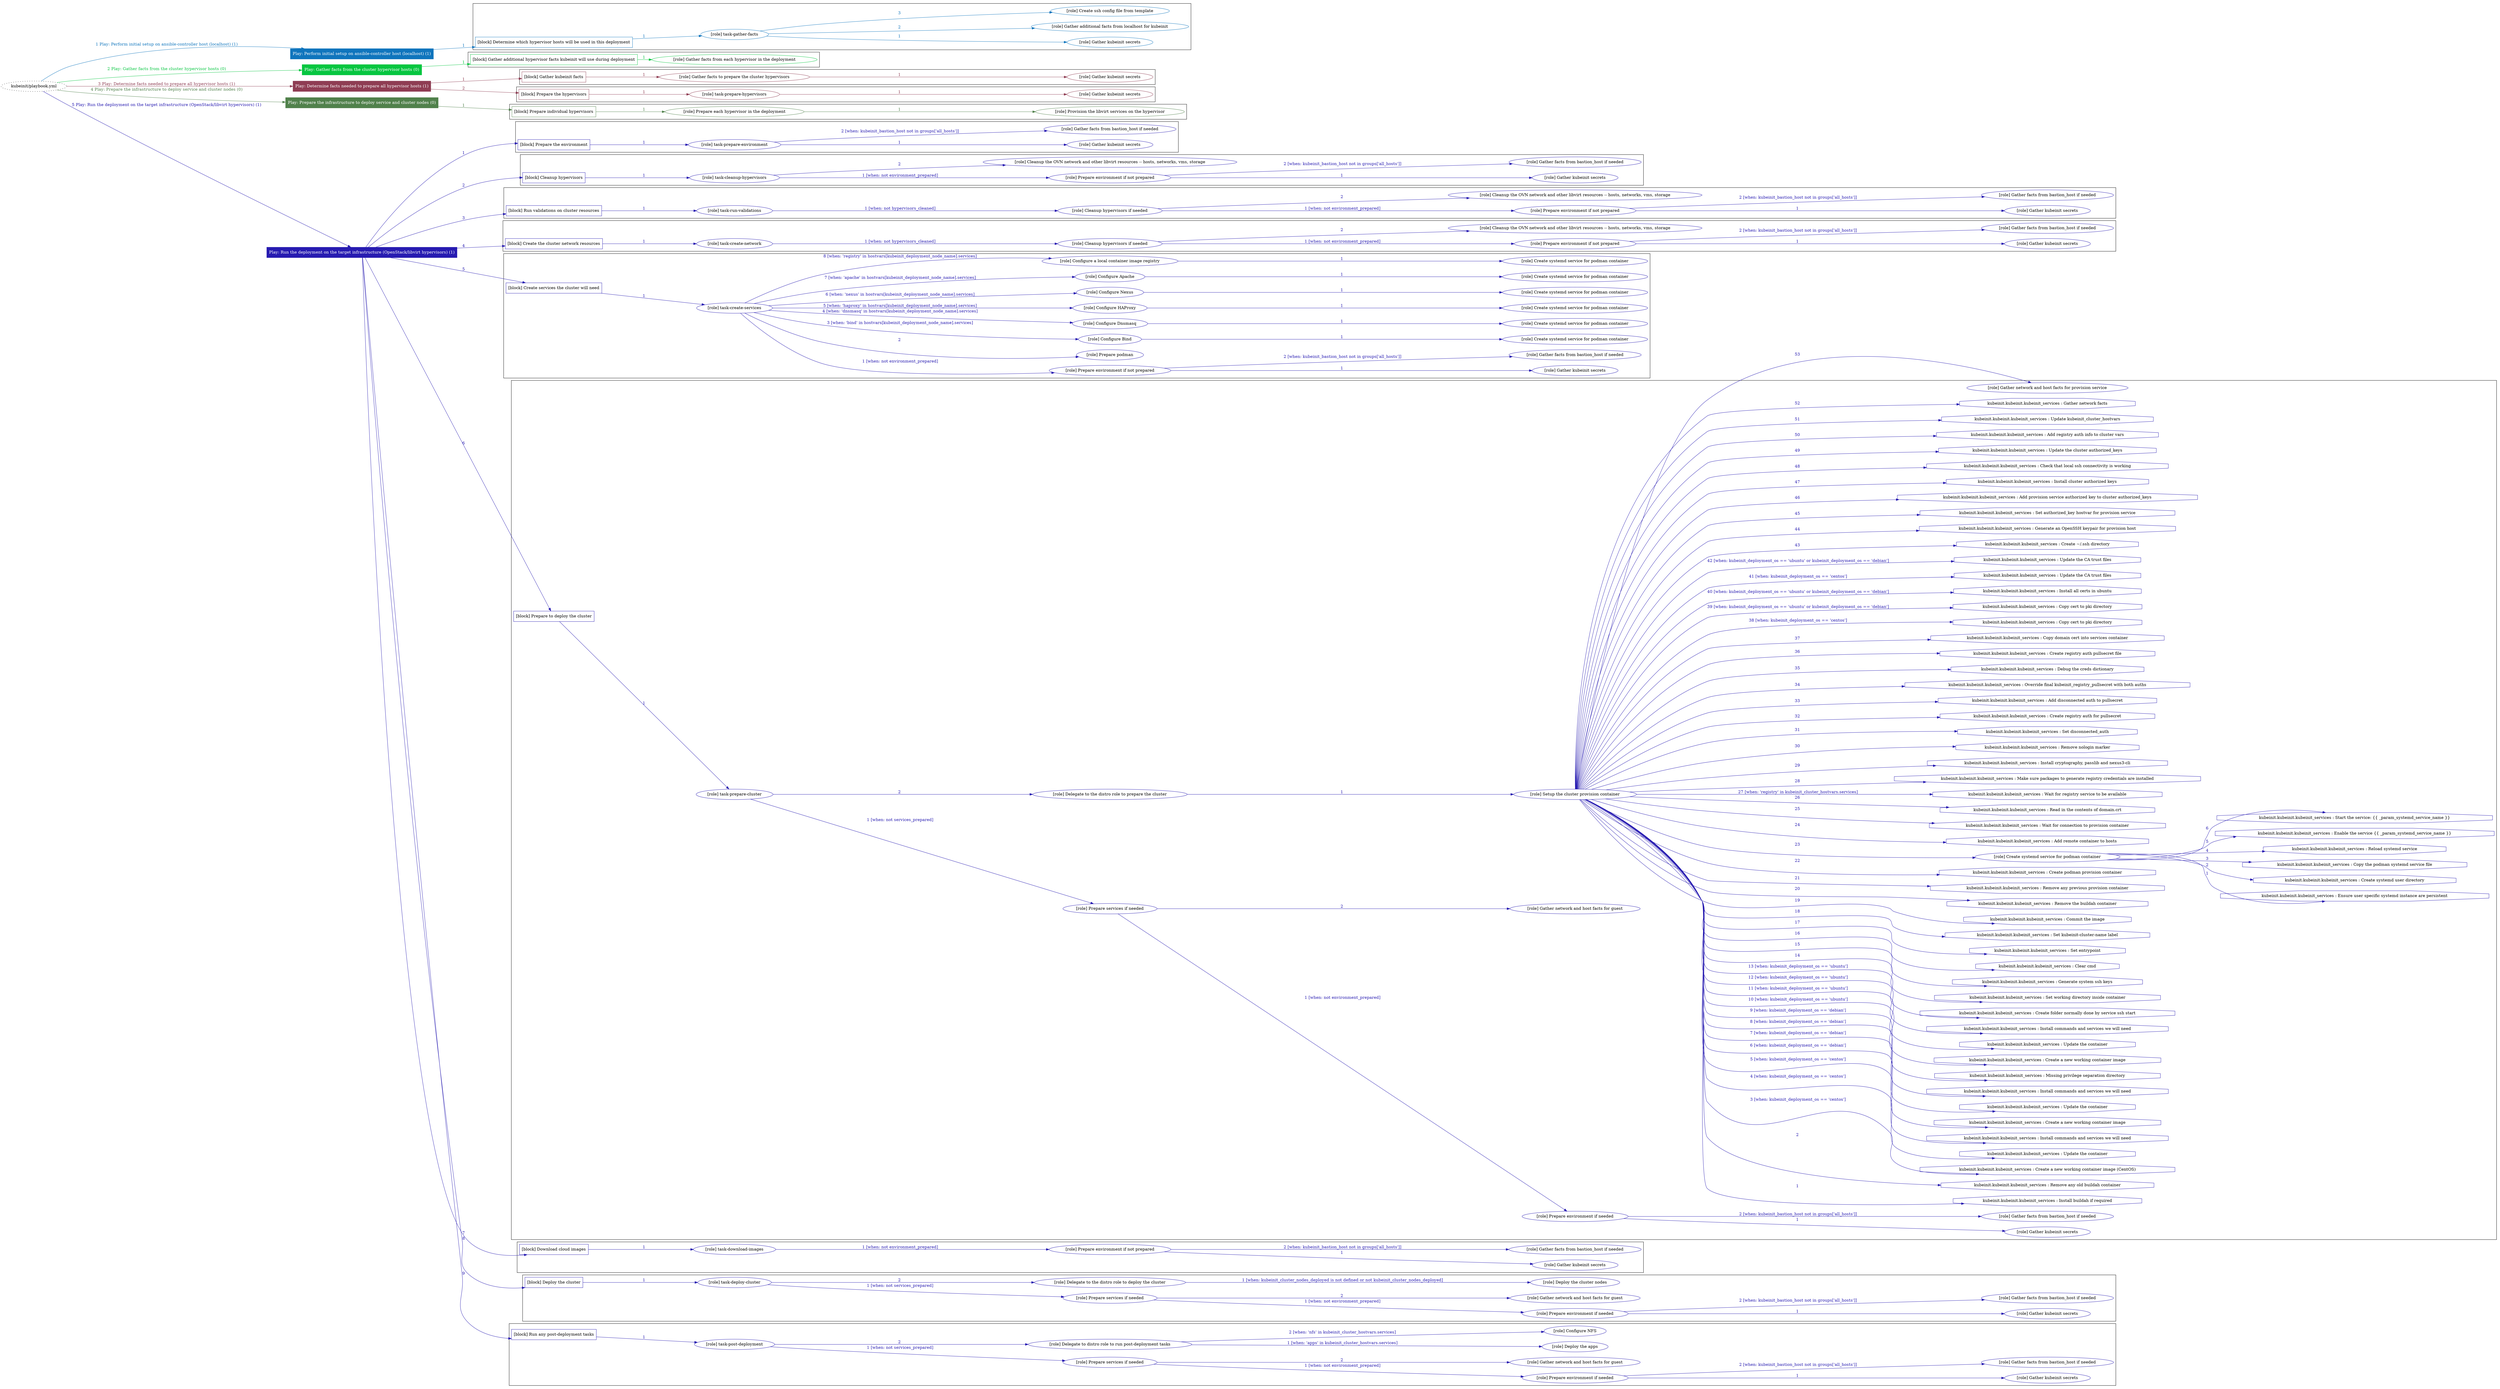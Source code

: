 digraph {
	graph [concentrate=true ordering=in rankdir=LR ratio=fill]
	edge [esep=5 sep=10]
	"kubeinit/playbook.yml" [URL="/home/runner/work/kubeinit/kubeinit/kubeinit/playbook.yml" id=playbook_7a2ad95b style=dotted]
	"kubeinit/playbook.yml" -> play_bb67bada [label="1 Play: Perform initial setup on ansible-controller host (localhost) (1)" color="#0f75bd" fontcolor="#0f75bd" id=edge_play_bb67bada labeltooltip="1 Play: Perform initial setup on ansible-controller host (localhost) (1)" tooltip="1 Play: Perform initial setup on ansible-controller host (localhost) (1)"]
	subgraph "Play: Perform initial setup on ansible-controller host (localhost) (1)" {
		play_bb67bada [label="Play: Perform initial setup on ansible-controller host (localhost) (1)" URL="/home/runner/work/kubeinit/kubeinit/kubeinit/playbook.yml" color="#0f75bd" fontcolor="#ffffff" id=play_bb67bada shape=box style=filled tooltip=localhost]
		play_bb67bada -> block_2a0722b9 [label=1 color="#0f75bd" fontcolor="#0f75bd" id=edge_block_2a0722b9 labeltooltip=1 tooltip=1]
		subgraph cluster_block_2a0722b9 {
			block_2a0722b9 [label="[block] Determine which hypervisor hosts will be used in this deployment" URL="/home/runner/work/kubeinit/kubeinit/kubeinit/playbook.yml" color="#0f75bd" id=block_2a0722b9 labeltooltip="Determine which hypervisor hosts will be used in this deployment" shape=box tooltip="Determine which hypervisor hosts will be used in this deployment"]
			block_2a0722b9 -> role_1e2dea89 [label="1 " color="#0f75bd" fontcolor="#0f75bd" id=edge_role_1e2dea89 labeltooltip="1 " tooltip="1 "]
			subgraph "task-gather-facts" {
				role_1e2dea89 [label="[role] task-gather-facts" URL="/home/runner/work/kubeinit/kubeinit/kubeinit/playbook.yml" color="#0f75bd" id=role_1e2dea89 tooltip="task-gather-facts"]
				role_1e2dea89 -> role_a8cb5ca8 [label="1 " color="#0f75bd" fontcolor="#0f75bd" id=edge_role_a8cb5ca8 labeltooltip="1 " tooltip="1 "]
				subgraph "Gather kubeinit secrets" {
					role_a8cb5ca8 [label="[role] Gather kubeinit secrets" URL="/home/runner/.ansible/collections/ansible_collections/kubeinit/kubeinit/roles/kubeinit_prepare/tasks/build_hypervisors_group.yml" color="#0f75bd" id=role_a8cb5ca8 tooltip="Gather kubeinit secrets"]
				}
				role_1e2dea89 -> role_0575c634 [label="2 " color="#0f75bd" fontcolor="#0f75bd" id=edge_role_0575c634 labeltooltip="2 " tooltip="2 "]
				subgraph "Gather additional facts from localhost for kubeinit" {
					role_0575c634 [label="[role] Gather additional facts from localhost for kubeinit" URL="/home/runner/.ansible/collections/ansible_collections/kubeinit/kubeinit/roles/kubeinit_prepare/tasks/build_hypervisors_group.yml" color="#0f75bd" id=role_0575c634 tooltip="Gather additional facts from localhost for kubeinit"]
				}
				role_1e2dea89 -> role_3d604632 [label="3 " color="#0f75bd" fontcolor="#0f75bd" id=edge_role_3d604632 labeltooltip="3 " tooltip="3 "]
				subgraph "Create ssh config file from template" {
					role_3d604632 [label="[role] Create ssh config file from template" URL="/home/runner/.ansible/collections/ansible_collections/kubeinit/kubeinit/roles/kubeinit_prepare/tasks/build_hypervisors_group.yml" color="#0f75bd" id=role_3d604632 tooltip="Create ssh config file from template"]
				}
			}
		}
	}
	"kubeinit/playbook.yml" -> play_8011a660 [label="2 Play: Gather facts from the cluster hypervisor hosts (0)" color="#06c640" fontcolor="#06c640" id=edge_play_8011a660 labeltooltip="2 Play: Gather facts from the cluster hypervisor hosts (0)" tooltip="2 Play: Gather facts from the cluster hypervisor hosts (0)"]
	subgraph "Play: Gather facts from the cluster hypervisor hosts (0)" {
		play_8011a660 [label="Play: Gather facts from the cluster hypervisor hosts (0)" URL="/home/runner/work/kubeinit/kubeinit/kubeinit/playbook.yml" color="#06c640" fontcolor="#ffffff" id=play_8011a660 shape=box style=filled tooltip="Play: Gather facts from the cluster hypervisor hosts (0)"]
		play_8011a660 -> block_33ab95d8 [label=1 color="#06c640" fontcolor="#06c640" id=edge_block_33ab95d8 labeltooltip=1 tooltip=1]
		subgraph cluster_block_33ab95d8 {
			block_33ab95d8 [label="[block] Gather additional hypervisor facts kubeinit will use during deployment" URL="/home/runner/work/kubeinit/kubeinit/kubeinit/playbook.yml" color="#06c640" id=block_33ab95d8 labeltooltip="Gather additional hypervisor facts kubeinit will use during deployment" shape=box tooltip="Gather additional hypervisor facts kubeinit will use during deployment"]
			block_33ab95d8 -> role_684e6275 [label="1 " color="#06c640" fontcolor="#06c640" id=edge_role_684e6275 labeltooltip="1 " tooltip="1 "]
			subgraph "Gather facts from each hypervisor in the deployment" {
				role_684e6275 [label="[role] Gather facts from each hypervisor in the deployment" URL="/home/runner/work/kubeinit/kubeinit/kubeinit/playbook.yml" color="#06c640" id=role_684e6275 tooltip="Gather facts from each hypervisor in the deployment"]
			}
		}
	}
	"kubeinit/playbook.yml" -> play_1a55c93c [label="3 Play: Determine facts needed to prepare all hypervisor hosts (1)" color="#8f3d53" fontcolor="#8f3d53" id=edge_play_1a55c93c labeltooltip="3 Play: Determine facts needed to prepare all hypervisor hosts (1)" tooltip="3 Play: Determine facts needed to prepare all hypervisor hosts (1)"]
	subgraph "Play: Determine facts needed to prepare all hypervisor hosts (1)" {
		play_1a55c93c [label="Play: Determine facts needed to prepare all hypervisor hosts (1)" URL="/home/runner/work/kubeinit/kubeinit/kubeinit/playbook.yml" color="#8f3d53" fontcolor="#ffffff" id=play_1a55c93c shape=box style=filled tooltip=localhost]
		play_1a55c93c -> block_b03e4af8 [label=1 color="#8f3d53" fontcolor="#8f3d53" id=edge_block_b03e4af8 labeltooltip=1 tooltip=1]
		subgraph cluster_block_b03e4af8 {
			block_b03e4af8 [label="[block] Gather kubeinit facts" URL="/home/runner/work/kubeinit/kubeinit/kubeinit/playbook.yml" color="#8f3d53" id=block_b03e4af8 labeltooltip="Gather kubeinit facts" shape=box tooltip="Gather kubeinit facts"]
			block_b03e4af8 -> role_aef3babf [label="1 " color="#8f3d53" fontcolor="#8f3d53" id=edge_role_aef3babf labeltooltip="1 " tooltip="1 "]
			subgraph "Gather facts to prepare the cluster hypervisors" {
				role_aef3babf [label="[role] Gather facts to prepare the cluster hypervisors" URL="/home/runner/work/kubeinit/kubeinit/kubeinit/playbook.yml" color="#8f3d53" id=role_aef3babf tooltip="Gather facts to prepare the cluster hypervisors"]
				role_aef3babf -> role_0ee5d5d5 [label="1 " color="#8f3d53" fontcolor="#8f3d53" id=edge_role_0ee5d5d5 labeltooltip="1 " tooltip="1 "]
				subgraph "Gather kubeinit secrets" {
					role_0ee5d5d5 [label="[role] Gather kubeinit secrets" URL="/home/runner/.ansible/collections/ansible_collections/kubeinit/kubeinit/roles/kubeinit_prepare/tasks/gather_kubeinit_facts.yml" color="#8f3d53" id=role_0ee5d5d5 tooltip="Gather kubeinit secrets"]
				}
			}
		}
		play_1a55c93c -> block_63a5011d [label=2 color="#8f3d53" fontcolor="#8f3d53" id=edge_block_63a5011d labeltooltip=2 tooltip=2]
		subgraph cluster_block_63a5011d {
			block_63a5011d [label="[block] Prepare the hypervisors" URL="/home/runner/work/kubeinit/kubeinit/kubeinit/playbook.yml" color="#8f3d53" id=block_63a5011d labeltooltip="Prepare the hypervisors" shape=box tooltip="Prepare the hypervisors"]
			block_63a5011d -> role_13842f8b [label="1 " color="#8f3d53" fontcolor="#8f3d53" id=edge_role_13842f8b labeltooltip="1 " tooltip="1 "]
			subgraph "task-prepare-hypervisors" {
				role_13842f8b [label="[role] task-prepare-hypervisors" URL="/home/runner/work/kubeinit/kubeinit/kubeinit/playbook.yml" color="#8f3d53" id=role_13842f8b tooltip="task-prepare-hypervisors"]
				role_13842f8b -> role_1d5b7332 [label="1 " color="#8f3d53" fontcolor="#8f3d53" id=edge_role_1d5b7332 labeltooltip="1 " tooltip="1 "]
				subgraph "Gather kubeinit secrets" {
					role_1d5b7332 [label="[role] Gather kubeinit secrets" URL="/home/runner/.ansible/collections/ansible_collections/kubeinit/kubeinit/roles/kubeinit_prepare/tasks/gather_kubeinit_facts.yml" color="#8f3d53" id=role_1d5b7332 tooltip="Gather kubeinit secrets"]
				}
			}
		}
	}
	"kubeinit/playbook.yml" -> play_09c28959 [label="4 Play: Prepare the infrastructure to deploy service and cluster nodes (0)" color="#50814b" fontcolor="#50814b" id=edge_play_09c28959 labeltooltip="4 Play: Prepare the infrastructure to deploy service and cluster nodes (0)" tooltip="4 Play: Prepare the infrastructure to deploy service and cluster nodes (0)"]
	subgraph "Play: Prepare the infrastructure to deploy service and cluster nodes (0)" {
		play_09c28959 [label="Play: Prepare the infrastructure to deploy service and cluster nodes (0)" URL="/home/runner/work/kubeinit/kubeinit/kubeinit/playbook.yml" color="#50814b" fontcolor="#ffffff" id=play_09c28959 shape=box style=filled tooltip="Play: Prepare the infrastructure to deploy service and cluster nodes (0)"]
		play_09c28959 -> block_97ca8ea0 [label=1 color="#50814b" fontcolor="#50814b" id=edge_block_97ca8ea0 labeltooltip=1 tooltip=1]
		subgraph cluster_block_97ca8ea0 {
			block_97ca8ea0 [label="[block] Prepare individual hypervisors" URL="/home/runner/work/kubeinit/kubeinit/kubeinit/playbook.yml" color="#50814b" id=block_97ca8ea0 labeltooltip="Prepare individual hypervisors" shape=box tooltip="Prepare individual hypervisors"]
			block_97ca8ea0 -> role_e11377a4 [label="1 " color="#50814b" fontcolor="#50814b" id=edge_role_e11377a4 labeltooltip="1 " tooltip="1 "]
			subgraph "Prepare each hypervisor in the deployment" {
				role_e11377a4 [label="[role] Prepare each hypervisor in the deployment" URL="/home/runner/work/kubeinit/kubeinit/kubeinit/playbook.yml" color="#50814b" id=role_e11377a4 tooltip="Prepare each hypervisor in the deployment"]
				role_e11377a4 -> role_e045b336 [label="1 " color="#50814b" fontcolor="#50814b" id=edge_role_e045b336 labeltooltip="1 " tooltip="1 "]
				subgraph "Provision the libvirt services on the hypervisor" {
					role_e045b336 [label="[role] Provision the libvirt services on the hypervisor" URL="/home/runner/.ansible/collections/ansible_collections/kubeinit/kubeinit/roles/kubeinit_prepare/tasks/prepare_hypervisor.yml" color="#50814b" id=role_e045b336 tooltip="Provision the libvirt services on the hypervisor"]
				}
			}
		}
	}
	"kubeinit/playbook.yml" -> play_442e0964 [label="5 Play: Run the deployment on the target infrastructure (OpenStack/libvirt hypervisors) (1)" color="#271bb1" fontcolor="#271bb1" id=edge_play_442e0964 labeltooltip="5 Play: Run the deployment on the target infrastructure (OpenStack/libvirt hypervisors) (1)" tooltip="5 Play: Run the deployment on the target infrastructure (OpenStack/libvirt hypervisors) (1)"]
	subgraph "Play: Run the deployment on the target infrastructure (OpenStack/libvirt hypervisors) (1)" {
		play_442e0964 [label="Play: Run the deployment on the target infrastructure (OpenStack/libvirt hypervisors) (1)" URL="/home/runner/work/kubeinit/kubeinit/kubeinit/playbook.yml" color="#271bb1" fontcolor="#ffffff" id=play_442e0964 shape=box style=filled tooltip=localhost]
		play_442e0964 -> block_e41125e4 [label=1 color="#271bb1" fontcolor="#271bb1" id=edge_block_e41125e4 labeltooltip=1 tooltip=1]
		subgraph cluster_block_e41125e4 {
			block_e41125e4 [label="[block] Prepare the environment" URL="/home/runner/work/kubeinit/kubeinit/kubeinit/playbook.yml" color="#271bb1" id=block_e41125e4 labeltooltip="Prepare the environment" shape=box tooltip="Prepare the environment"]
			block_e41125e4 -> role_ea52572c [label="1 " color="#271bb1" fontcolor="#271bb1" id=edge_role_ea52572c labeltooltip="1 " tooltip="1 "]
			subgraph "task-prepare-environment" {
				role_ea52572c [label="[role] task-prepare-environment" URL="/home/runner/work/kubeinit/kubeinit/kubeinit/playbook.yml" color="#271bb1" id=role_ea52572c tooltip="task-prepare-environment"]
				role_ea52572c -> role_e6351737 [label="1 " color="#271bb1" fontcolor="#271bb1" id=edge_role_e6351737 labeltooltip="1 " tooltip="1 "]
				subgraph "Gather kubeinit secrets" {
					role_e6351737 [label="[role] Gather kubeinit secrets" URL="/home/runner/.ansible/collections/ansible_collections/kubeinit/kubeinit/roles/kubeinit_prepare/tasks/gather_kubeinit_facts.yml" color="#271bb1" id=role_e6351737 tooltip="Gather kubeinit secrets"]
				}
				role_ea52572c -> role_46115157 [label="2 [when: kubeinit_bastion_host not in groups['all_hosts']]" color="#271bb1" fontcolor="#271bb1" id=edge_role_46115157 labeltooltip="2 [when: kubeinit_bastion_host not in groups['all_hosts']]" tooltip="2 [when: kubeinit_bastion_host not in groups['all_hosts']]"]
				subgraph "Gather facts from bastion_host if needed" {
					role_46115157 [label="[role] Gather facts from bastion_host if needed" URL="/home/runner/.ansible/collections/ansible_collections/kubeinit/kubeinit/roles/kubeinit_prepare/tasks/main.yml" color="#271bb1" id=role_46115157 tooltip="Gather facts from bastion_host if needed"]
				}
			}
		}
		play_442e0964 -> block_24cb6baa [label=2 color="#271bb1" fontcolor="#271bb1" id=edge_block_24cb6baa labeltooltip=2 tooltip=2]
		subgraph cluster_block_24cb6baa {
			block_24cb6baa [label="[block] Cleanup hypervisors" URL="/home/runner/work/kubeinit/kubeinit/kubeinit/playbook.yml" color="#271bb1" id=block_24cb6baa labeltooltip="Cleanup hypervisors" shape=box tooltip="Cleanup hypervisors"]
			block_24cb6baa -> role_b5635853 [label="1 " color="#271bb1" fontcolor="#271bb1" id=edge_role_b5635853 labeltooltip="1 " tooltip="1 "]
			subgraph "task-cleanup-hypervisors" {
				role_b5635853 [label="[role] task-cleanup-hypervisors" URL="/home/runner/work/kubeinit/kubeinit/kubeinit/playbook.yml" color="#271bb1" id=role_b5635853 tooltip="task-cleanup-hypervisors"]
				role_b5635853 -> role_1c6f2422 [label="1 [when: not environment_prepared]" color="#271bb1" fontcolor="#271bb1" id=edge_role_1c6f2422 labeltooltip="1 [when: not environment_prepared]" tooltip="1 [when: not environment_prepared]"]
				subgraph "Prepare environment if not prepared" {
					role_1c6f2422 [label="[role] Prepare environment if not prepared" URL="/home/runner/.ansible/collections/ansible_collections/kubeinit/kubeinit/roles/kubeinit_libvirt/tasks/cleanup_hypervisors.yml" color="#271bb1" id=role_1c6f2422 tooltip="Prepare environment if not prepared"]
					role_1c6f2422 -> role_7bb0a2eb [label="1 " color="#271bb1" fontcolor="#271bb1" id=edge_role_7bb0a2eb labeltooltip="1 " tooltip="1 "]
					subgraph "Gather kubeinit secrets" {
						role_7bb0a2eb [label="[role] Gather kubeinit secrets" URL="/home/runner/.ansible/collections/ansible_collections/kubeinit/kubeinit/roles/kubeinit_prepare/tasks/gather_kubeinit_facts.yml" color="#271bb1" id=role_7bb0a2eb tooltip="Gather kubeinit secrets"]
					}
					role_1c6f2422 -> role_294a99ae [label="2 [when: kubeinit_bastion_host not in groups['all_hosts']]" color="#271bb1" fontcolor="#271bb1" id=edge_role_294a99ae labeltooltip="2 [when: kubeinit_bastion_host not in groups['all_hosts']]" tooltip="2 [when: kubeinit_bastion_host not in groups['all_hosts']]"]
					subgraph "Gather facts from bastion_host if needed" {
						role_294a99ae [label="[role] Gather facts from bastion_host if needed" URL="/home/runner/.ansible/collections/ansible_collections/kubeinit/kubeinit/roles/kubeinit_prepare/tasks/main.yml" color="#271bb1" id=role_294a99ae tooltip="Gather facts from bastion_host if needed"]
					}
				}
				role_b5635853 -> role_b89faf56 [label="2 " color="#271bb1" fontcolor="#271bb1" id=edge_role_b89faf56 labeltooltip="2 " tooltip="2 "]
				subgraph "Cleanup the OVN network and other libvirt resources -- hosts, networks, vms, storage" {
					role_b89faf56 [label="[role] Cleanup the OVN network and other libvirt resources -- hosts, networks, vms, storage" URL="/home/runner/.ansible/collections/ansible_collections/kubeinit/kubeinit/roles/kubeinit_libvirt/tasks/cleanup_hypervisors.yml" color="#271bb1" id=role_b89faf56 tooltip="Cleanup the OVN network and other libvirt resources -- hosts, networks, vms, storage"]
				}
			}
		}
		play_442e0964 -> block_e87b0291 [label=3 color="#271bb1" fontcolor="#271bb1" id=edge_block_e87b0291 labeltooltip=3 tooltip=3]
		subgraph cluster_block_e87b0291 {
			block_e87b0291 [label="[block] Run validations on cluster resources" URL="/home/runner/work/kubeinit/kubeinit/kubeinit/playbook.yml" color="#271bb1" id=block_e87b0291 labeltooltip="Run validations on cluster resources" shape=box tooltip="Run validations on cluster resources"]
			block_e87b0291 -> role_7e84e1fb [label="1 " color="#271bb1" fontcolor="#271bb1" id=edge_role_7e84e1fb labeltooltip="1 " tooltip="1 "]
			subgraph "task-run-validations" {
				role_7e84e1fb [label="[role] task-run-validations" URL="/home/runner/work/kubeinit/kubeinit/kubeinit/playbook.yml" color="#271bb1" id=role_7e84e1fb tooltip="task-run-validations"]
				role_7e84e1fb -> role_abd752ad [label="1 [when: not hypervisors_cleaned]" color="#271bb1" fontcolor="#271bb1" id=edge_role_abd752ad labeltooltip="1 [when: not hypervisors_cleaned]" tooltip="1 [when: not hypervisors_cleaned]"]
				subgraph "Cleanup hypervisors if needed" {
					role_abd752ad [label="[role] Cleanup hypervisors if needed" URL="/home/runner/.ansible/collections/ansible_collections/kubeinit/kubeinit/roles/kubeinit_validations/tasks/main.yml" color="#271bb1" id=role_abd752ad tooltip="Cleanup hypervisors if needed"]
					role_abd752ad -> role_08fb2e6b [label="1 [when: not environment_prepared]" color="#271bb1" fontcolor="#271bb1" id=edge_role_08fb2e6b labeltooltip="1 [when: not environment_prepared]" tooltip="1 [when: not environment_prepared]"]
					subgraph "Prepare environment if not prepared" {
						role_08fb2e6b [label="[role] Prepare environment if not prepared" URL="/home/runner/.ansible/collections/ansible_collections/kubeinit/kubeinit/roles/kubeinit_libvirt/tasks/cleanup_hypervisors.yml" color="#271bb1" id=role_08fb2e6b tooltip="Prepare environment if not prepared"]
						role_08fb2e6b -> role_d4e1cb0a [label="1 " color="#271bb1" fontcolor="#271bb1" id=edge_role_d4e1cb0a labeltooltip="1 " tooltip="1 "]
						subgraph "Gather kubeinit secrets" {
							role_d4e1cb0a [label="[role] Gather kubeinit secrets" URL="/home/runner/.ansible/collections/ansible_collections/kubeinit/kubeinit/roles/kubeinit_prepare/tasks/gather_kubeinit_facts.yml" color="#271bb1" id=role_d4e1cb0a tooltip="Gather kubeinit secrets"]
						}
						role_08fb2e6b -> role_4541d0b6 [label="2 [when: kubeinit_bastion_host not in groups['all_hosts']]" color="#271bb1" fontcolor="#271bb1" id=edge_role_4541d0b6 labeltooltip="2 [when: kubeinit_bastion_host not in groups['all_hosts']]" tooltip="2 [when: kubeinit_bastion_host not in groups['all_hosts']]"]
						subgraph "Gather facts from bastion_host if needed" {
							role_4541d0b6 [label="[role] Gather facts from bastion_host if needed" URL="/home/runner/.ansible/collections/ansible_collections/kubeinit/kubeinit/roles/kubeinit_prepare/tasks/main.yml" color="#271bb1" id=role_4541d0b6 tooltip="Gather facts from bastion_host if needed"]
						}
					}
					role_abd752ad -> role_346748bb [label="2 " color="#271bb1" fontcolor="#271bb1" id=edge_role_346748bb labeltooltip="2 " tooltip="2 "]
					subgraph "Cleanup the OVN network and other libvirt resources -- hosts, networks, vms, storage" {
						role_346748bb [label="[role] Cleanup the OVN network and other libvirt resources -- hosts, networks, vms, storage" URL="/home/runner/.ansible/collections/ansible_collections/kubeinit/kubeinit/roles/kubeinit_libvirt/tasks/cleanup_hypervisors.yml" color="#271bb1" id=role_346748bb tooltip="Cleanup the OVN network and other libvirt resources -- hosts, networks, vms, storage"]
					}
				}
			}
		}
		play_442e0964 -> block_5a9b964b [label=4 color="#271bb1" fontcolor="#271bb1" id=edge_block_5a9b964b labeltooltip=4 tooltip=4]
		subgraph cluster_block_5a9b964b {
			block_5a9b964b [label="[block] Create the cluster network resources" URL="/home/runner/work/kubeinit/kubeinit/kubeinit/playbook.yml" color="#271bb1" id=block_5a9b964b labeltooltip="Create the cluster network resources" shape=box tooltip="Create the cluster network resources"]
			block_5a9b964b -> role_fca4ea46 [label="1 " color="#271bb1" fontcolor="#271bb1" id=edge_role_fca4ea46 labeltooltip="1 " tooltip="1 "]
			subgraph "task-create-network" {
				role_fca4ea46 [label="[role] task-create-network" URL="/home/runner/work/kubeinit/kubeinit/kubeinit/playbook.yml" color="#271bb1" id=role_fca4ea46 tooltip="task-create-network"]
				role_fca4ea46 -> role_6859d05c [label="1 [when: not hypervisors_cleaned]" color="#271bb1" fontcolor="#271bb1" id=edge_role_6859d05c labeltooltip="1 [when: not hypervisors_cleaned]" tooltip="1 [when: not hypervisors_cleaned]"]
				subgraph "Cleanup hypervisors if needed" {
					role_6859d05c [label="[role] Cleanup hypervisors if needed" URL="/home/runner/.ansible/collections/ansible_collections/kubeinit/kubeinit/roles/kubeinit_libvirt/tasks/create_network.yml" color="#271bb1" id=role_6859d05c tooltip="Cleanup hypervisors if needed"]
					role_6859d05c -> role_63072a97 [label="1 [when: not environment_prepared]" color="#271bb1" fontcolor="#271bb1" id=edge_role_63072a97 labeltooltip="1 [when: not environment_prepared]" tooltip="1 [when: not environment_prepared]"]
					subgraph "Prepare environment if not prepared" {
						role_63072a97 [label="[role] Prepare environment if not prepared" URL="/home/runner/.ansible/collections/ansible_collections/kubeinit/kubeinit/roles/kubeinit_libvirt/tasks/cleanup_hypervisors.yml" color="#271bb1" id=role_63072a97 tooltip="Prepare environment if not prepared"]
						role_63072a97 -> role_3a5f54b2 [label="1 " color="#271bb1" fontcolor="#271bb1" id=edge_role_3a5f54b2 labeltooltip="1 " tooltip="1 "]
						subgraph "Gather kubeinit secrets" {
							role_3a5f54b2 [label="[role] Gather kubeinit secrets" URL="/home/runner/.ansible/collections/ansible_collections/kubeinit/kubeinit/roles/kubeinit_prepare/tasks/gather_kubeinit_facts.yml" color="#271bb1" id=role_3a5f54b2 tooltip="Gather kubeinit secrets"]
						}
						role_63072a97 -> role_cc521d25 [label="2 [when: kubeinit_bastion_host not in groups['all_hosts']]" color="#271bb1" fontcolor="#271bb1" id=edge_role_cc521d25 labeltooltip="2 [when: kubeinit_bastion_host not in groups['all_hosts']]" tooltip="2 [when: kubeinit_bastion_host not in groups['all_hosts']]"]
						subgraph "Gather facts from bastion_host if needed" {
							role_cc521d25 [label="[role] Gather facts from bastion_host if needed" URL="/home/runner/.ansible/collections/ansible_collections/kubeinit/kubeinit/roles/kubeinit_prepare/tasks/main.yml" color="#271bb1" id=role_cc521d25 tooltip="Gather facts from bastion_host if needed"]
						}
					}
					role_6859d05c -> role_a674ae33 [label="2 " color="#271bb1" fontcolor="#271bb1" id=edge_role_a674ae33 labeltooltip="2 " tooltip="2 "]
					subgraph "Cleanup the OVN network and other libvirt resources -- hosts, networks, vms, storage" {
						role_a674ae33 [label="[role] Cleanup the OVN network and other libvirt resources -- hosts, networks, vms, storage" URL="/home/runner/.ansible/collections/ansible_collections/kubeinit/kubeinit/roles/kubeinit_libvirt/tasks/cleanup_hypervisors.yml" color="#271bb1" id=role_a674ae33 tooltip="Cleanup the OVN network and other libvirt resources -- hosts, networks, vms, storage"]
					}
				}
			}
		}
		play_442e0964 -> block_9ed8284c [label=5 color="#271bb1" fontcolor="#271bb1" id=edge_block_9ed8284c labeltooltip=5 tooltip=5]
		subgraph cluster_block_9ed8284c {
			block_9ed8284c [label="[block] Create services the cluster will need" URL="/home/runner/work/kubeinit/kubeinit/kubeinit/playbook.yml" color="#271bb1" id=block_9ed8284c labeltooltip="Create services the cluster will need" shape=box tooltip="Create services the cluster will need"]
			block_9ed8284c -> role_73c4e67b [label="1 " color="#271bb1" fontcolor="#271bb1" id=edge_role_73c4e67b labeltooltip="1 " tooltip="1 "]
			subgraph "task-create-services" {
				role_73c4e67b [label="[role] task-create-services" URL="/home/runner/work/kubeinit/kubeinit/kubeinit/playbook.yml" color="#271bb1" id=role_73c4e67b tooltip="task-create-services"]
				role_73c4e67b -> role_27a8bc49 [label="1 [when: not environment_prepared]" color="#271bb1" fontcolor="#271bb1" id=edge_role_27a8bc49 labeltooltip="1 [when: not environment_prepared]" tooltip="1 [when: not environment_prepared]"]
				subgraph "Prepare environment if not prepared" {
					role_27a8bc49 [label="[role] Prepare environment if not prepared" URL="/home/runner/.ansible/collections/ansible_collections/kubeinit/kubeinit/roles/kubeinit_services/tasks/main.yml" color="#271bb1" id=role_27a8bc49 tooltip="Prepare environment if not prepared"]
					role_27a8bc49 -> role_9b3c19e6 [label="1 " color="#271bb1" fontcolor="#271bb1" id=edge_role_9b3c19e6 labeltooltip="1 " tooltip="1 "]
					subgraph "Gather kubeinit secrets" {
						role_9b3c19e6 [label="[role] Gather kubeinit secrets" URL="/home/runner/.ansible/collections/ansible_collections/kubeinit/kubeinit/roles/kubeinit_prepare/tasks/gather_kubeinit_facts.yml" color="#271bb1" id=role_9b3c19e6 tooltip="Gather kubeinit secrets"]
					}
					role_27a8bc49 -> role_b81807b5 [label="2 [when: kubeinit_bastion_host not in groups['all_hosts']]" color="#271bb1" fontcolor="#271bb1" id=edge_role_b81807b5 labeltooltip="2 [when: kubeinit_bastion_host not in groups['all_hosts']]" tooltip="2 [when: kubeinit_bastion_host not in groups['all_hosts']]"]
					subgraph "Gather facts from bastion_host if needed" {
						role_b81807b5 [label="[role] Gather facts from bastion_host if needed" URL="/home/runner/.ansible/collections/ansible_collections/kubeinit/kubeinit/roles/kubeinit_prepare/tasks/main.yml" color="#271bb1" id=role_b81807b5 tooltip="Gather facts from bastion_host if needed"]
					}
				}
				role_73c4e67b -> role_023863a5 [label="2 " color="#271bb1" fontcolor="#271bb1" id=edge_role_023863a5 labeltooltip="2 " tooltip="2 "]
				subgraph "Prepare podman" {
					role_023863a5 [label="[role] Prepare podman" URL="/home/runner/.ansible/collections/ansible_collections/kubeinit/kubeinit/roles/kubeinit_services/tasks/00_create_service_pod.yml" color="#271bb1" id=role_023863a5 tooltip="Prepare podman"]
				}
				role_73c4e67b -> role_d81b391c [label="3 [when: 'bind' in hostvars[kubeinit_deployment_node_name].services]" color="#271bb1" fontcolor="#271bb1" id=edge_role_d81b391c labeltooltip="3 [when: 'bind' in hostvars[kubeinit_deployment_node_name].services]" tooltip="3 [when: 'bind' in hostvars[kubeinit_deployment_node_name].services]"]
				subgraph "Configure Bind" {
					role_d81b391c [label="[role] Configure Bind" URL="/home/runner/.ansible/collections/ansible_collections/kubeinit/kubeinit/roles/kubeinit_services/tasks/start_services_containers.yml" color="#271bb1" id=role_d81b391c tooltip="Configure Bind"]
					role_d81b391c -> role_77a05056 [label="1 " color="#271bb1" fontcolor="#271bb1" id=edge_role_77a05056 labeltooltip="1 " tooltip="1 "]
					subgraph "Create systemd service for podman container" {
						role_77a05056 [label="[role] Create systemd service for podman container" URL="/home/runner/.ansible/collections/ansible_collections/kubeinit/kubeinit/roles/kubeinit_bind/tasks/main.yml" color="#271bb1" id=role_77a05056 tooltip="Create systemd service for podman container"]
					}
				}
				role_73c4e67b -> role_9f68ebe8 [label="4 [when: 'dnsmasq' in hostvars[kubeinit_deployment_node_name].services]" color="#271bb1" fontcolor="#271bb1" id=edge_role_9f68ebe8 labeltooltip="4 [when: 'dnsmasq' in hostvars[kubeinit_deployment_node_name].services]" tooltip="4 [when: 'dnsmasq' in hostvars[kubeinit_deployment_node_name].services]"]
				subgraph "Configure Dnsmasq" {
					role_9f68ebe8 [label="[role] Configure Dnsmasq" URL="/home/runner/.ansible/collections/ansible_collections/kubeinit/kubeinit/roles/kubeinit_services/tasks/start_services_containers.yml" color="#271bb1" id=role_9f68ebe8 tooltip="Configure Dnsmasq"]
					role_9f68ebe8 -> role_78fde898 [label="1 " color="#271bb1" fontcolor="#271bb1" id=edge_role_78fde898 labeltooltip="1 " tooltip="1 "]
					subgraph "Create systemd service for podman container" {
						role_78fde898 [label="[role] Create systemd service for podman container" URL="/home/runner/.ansible/collections/ansible_collections/kubeinit/kubeinit/roles/kubeinit_dnsmasq/tasks/main.yml" color="#271bb1" id=role_78fde898 tooltip="Create systemd service for podman container"]
					}
				}
				role_73c4e67b -> role_ac370b44 [label="5 [when: 'haproxy' in hostvars[kubeinit_deployment_node_name].services]" color="#271bb1" fontcolor="#271bb1" id=edge_role_ac370b44 labeltooltip="5 [when: 'haproxy' in hostvars[kubeinit_deployment_node_name].services]" tooltip="5 [when: 'haproxy' in hostvars[kubeinit_deployment_node_name].services]"]
				subgraph "Configure HAProxy" {
					role_ac370b44 [label="[role] Configure HAProxy" URL="/home/runner/.ansible/collections/ansible_collections/kubeinit/kubeinit/roles/kubeinit_services/tasks/start_services_containers.yml" color="#271bb1" id=role_ac370b44 tooltip="Configure HAProxy"]
					role_ac370b44 -> role_a6d176f5 [label="1 " color="#271bb1" fontcolor="#271bb1" id=edge_role_a6d176f5 labeltooltip="1 " tooltip="1 "]
					subgraph "Create systemd service for podman container" {
						role_a6d176f5 [label="[role] Create systemd service for podman container" URL="/home/runner/.ansible/collections/ansible_collections/kubeinit/kubeinit/roles/kubeinit_haproxy/tasks/main.yml" color="#271bb1" id=role_a6d176f5 tooltip="Create systemd service for podman container"]
					}
				}
				role_73c4e67b -> role_8e507454 [label="6 [when: 'nexus' in hostvars[kubeinit_deployment_node_name].services]" color="#271bb1" fontcolor="#271bb1" id=edge_role_8e507454 labeltooltip="6 [when: 'nexus' in hostvars[kubeinit_deployment_node_name].services]" tooltip="6 [when: 'nexus' in hostvars[kubeinit_deployment_node_name].services]"]
				subgraph "Configure Nexus" {
					role_8e507454 [label="[role] Configure Nexus" URL="/home/runner/.ansible/collections/ansible_collections/kubeinit/kubeinit/roles/kubeinit_services/tasks/start_services_containers.yml" color="#271bb1" id=role_8e507454 tooltip="Configure Nexus"]
					role_8e507454 -> role_1bf48a98 [label="1 " color="#271bb1" fontcolor="#271bb1" id=edge_role_1bf48a98 labeltooltip="1 " tooltip="1 "]
					subgraph "Create systemd service for podman container" {
						role_1bf48a98 [label="[role] Create systemd service for podman container" URL="/home/runner/.ansible/collections/ansible_collections/kubeinit/kubeinit/roles/kubeinit_nexus/tasks/main.yml" color="#271bb1" id=role_1bf48a98 tooltip="Create systemd service for podman container"]
					}
				}
				role_73c4e67b -> role_669c0c5b [label="7 [when: 'apache' in hostvars[kubeinit_deployment_node_name].services]" color="#271bb1" fontcolor="#271bb1" id=edge_role_669c0c5b labeltooltip="7 [when: 'apache' in hostvars[kubeinit_deployment_node_name].services]" tooltip="7 [when: 'apache' in hostvars[kubeinit_deployment_node_name].services]"]
				subgraph "Configure Apache" {
					role_669c0c5b [label="[role] Configure Apache" URL="/home/runner/.ansible/collections/ansible_collections/kubeinit/kubeinit/roles/kubeinit_services/tasks/start_services_containers.yml" color="#271bb1" id=role_669c0c5b tooltip="Configure Apache"]
					role_669c0c5b -> role_70f0d3b5 [label="1 " color="#271bb1" fontcolor="#271bb1" id=edge_role_70f0d3b5 labeltooltip="1 " tooltip="1 "]
					subgraph "Create systemd service for podman container" {
						role_70f0d3b5 [label="[role] Create systemd service for podman container" URL="/home/runner/.ansible/collections/ansible_collections/kubeinit/kubeinit/roles/kubeinit_apache/tasks/main.yml" color="#271bb1" id=role_70f0d3b5 tooltip="Create systemd service for podman container"]
					}
				}
				role_73c4e67b -> role_f15682cf [label="8 [when: 'registry' in hostvars[kubeinit_deployment_node_name].services]" color="#271bb1" fontcolor="#271bb1" id=edge_role_f15682cf labeltooltip="8 [when: 'registry' in hostvars[kubeinit_deployment_node_name].services]" tooltip="8 [when: 'registry' in hostvars[kubeinit_deployment_node_name].services]"]
				subgraph "Configure a local container image registry" {
					role_f15682cf [label="[role] Configure a local container image registry" URL="/home/runner/.ansible/collections/ansible_collections/kubeinit/kubeinit/roles/kubeinit_services/tasks/start_services_containers.yml" color="#271bb1" id=role_f15682cf tooltip="Configure a local container image registry"]
					role_f15682cf -> role_008af8ad [label="1 " color="#271bb1" fontcolor="#271bb1" id=edge_role_008af8ad labeltooltip="1 " tooltip="1 "]
					subgraph "Create systemd service for podman container" {
						role_008af8ad [label="[role] Create systemd service for podman container" URL="/home/runner/.ansible/collections/ansible_collections/kubeinit/kubeinit/roles/kubeinit_registry/tasks/main.yml" color="#271bb1" id=role_008af8ad tooltip="Create systemd service for podman container"]
					}
				}
			}
		}
		play_442e0964 -> block_bab0b2da [label=6 color="#271bb1" fontcolor="#271bb1" id=edge_block_bab0b2da labeltooltip=6 tooltip=6]
		subgraph cluster_block_bab0b2da {
			block_bab0b2da [label="[block] Prepare to deploy the cluster" URL="/home/runner/work/kubeinit/kubeinit/kubeinit/playbook.yml" color="#271bb1" id=block_bab0b2da labeltooltip="Prepare to deploy the cluster" shape=box tooltip="Prepare to deploy the cluster"]
			block_bab0b2da -> role_6f17e184 [label="1 " color="#271bb1" fontcolor="#271bb1" id=edge_role_6f17e184 labeltooltip="1 " tooltip="1 "]
			subgraph "task-prepare-cluster" {
				role_6f17e184 [label="[role] task-prepare-cluster" URL="/home/runner/work/kubeinit/kubeinit/kubeinit/playbook.yml" color="#271bb1" id=role_6f17e184 tooltip="task-prepare-cluster"]
				role_6f17e184 -> role_04246c96 [label="1 [when: not services_prepared]" color="#271bb1" fontcolor="#271bb1" id=edge_role_04246c96 labeltooltip="1 [when: not services_prepared]" tooltip="1 [when: not services_prepared]"]
				subgraph "Prepare services if needed" {
					role_04246c96 [label="[role] Prepare services if needed" URL="/home/runner/.ansible/collections/ansible_collections/kubeinit/kubeinit/roles/kubeinit_prepare/tasks/prepare_cluster.yml" color="#271bb1" id=role_04246c96 tooltip="Prepare services if needed"]
					role_04246c96 -> role_69f91824 [label="1 [when: not environment_prepared]" color="#271bb1" fontcolor="#271bb1" id=edge_role_69f91824 labeltooltip="1 [when: not environment_prepared]" tooltip="1 [when: not environment_prepared]"]
					subgraph "Prepare environment if needed" {
						role_69f91824 [label="[role] Prepare environment if needed" URL="/home/runner/.ansible/collections/ansible_collections/kubeinit/kubeinit/roles/kubeinit_services/tasks/prepare_services.yml" color="#271bb1" id=role_69f91824 tooltip="Prepare environment if needed"]
						role_69f91824 -> role_afee4071 [label="1 " color="#271bb1" fontcolor="#271bb1" id=edge_role_afee4071 labeltooltip="1 " tooltip="1 "]
						subgraph "Gather kubeinit secrets" {
							role_afee4071 [label="[role] Gather kubeinit secrets" URL="/home/runner/.ansible/collections/ansible_collections/kubeinit/kubeinit/roles/kubeinit_prepare/tasks/gather_kubeinit_facts.yml" color="#271bb1" id=role_afee4071 tooltip="Gather kubeinit secrets"]
						}
						role_69f91824 -> role_cc4bb0be [label="2 [when: kubeinit_bastion_host not in groups['all_hosts']]" color="#271bb1" fontcolor="#271bb1" id=edge_role_cc4bb0be labeltooltip="2 [when: kubeinit_bastion_host not in groups['all_hosts']]" tooltip="2 [when: kubeinit_bastion_host not in groups['all_hosts']]"]
						subgraph "Gather facts from bastion_host if needed" {
							role_cc4bb0be [label="[role] Gather facts from bastion_host if needed" URL="/home/runner/.ansible/collections/ansible_collections/kubeinit/kubeinit/roles/kubeinit_prepare/tasks/main.yml" color="#271bb1" id=role_cc4bb0be tooltip="Gather facts from bastion_host if needed"]
						}
					}
					role_04246c96 -> role_d55c4686 [label="2 " color="#271bb1" fontcolor="#271bb1" id=edge_role_d55c4686 labeltooltip="2 " tooltip="2 "]
					subgraph "Gather network and host facts for guest" {
						role_d55c4686 [label="[role] Gather network and host facts for guest" URL="/home/runner/.ansible/collections/ansible_collections/kubeinit/kubeinit/roles/kubeinit_services/tasks/prepare_services.yml" color="#271bb1" id=role_d55c4686 tooltip="Gather network and host facts for guest"]
					}
				}
				role_6f17e184 -> role_56c58032 [label="2 " color="#271bb1" fontcolor="#271bb1" id=edge_role_56c58032 labeltooltip="2 " tooltip="2 "]
				subgraph "Delegate to the distro role to prepare the cluster" {
					role_56c58032 [label="[role] Delegate to the distro role to prepare the cluster" URL="/home/runner/.ansible/collections/ansible_collections/kubeinit/kubeinit/roles/kubeinit_prepare/tasks/prepare_cluster.yml" color="#271bb1" id=role_56c58032 tooltip="Delegate to the distro role to prepare the cluster"]
					role_56c58032 -> role_bbbff731 [label="1 " color="#271bb1" fontcolor="#271bb1" id=edge_role_bbbff731 labeltooltip="1 " tooltip="1 "]
					subgraph "Setup the cluster provision container" {
						role_bbbff731 [label="[role] Setup the cluster provision container" URL="/home/runner/.ansible/collections/ansible_collections/kubeinit/kubeinit/roles/kubeinit_cdk/tasks/prepare_cluster.yml" color="#271bb1" id=role_bbbff731 tooltip="Setup the cluster provision container"]
						task_80b0e8ba [label="kubeinit.kubeinit.kubeinit_services : Install buildah if required" URL="/home/runner/.ansible/collections/ansible_collections/kubeinit/kubeinit/roles/kubeinit_services/tasks/create_provision_container.yml" color="#271bb1" id=task_80b0e8ba shape=octagon tooltip="kubeinit.kubeinit.kubeinit_services : Install buildah if required"]
						role_bbbff731 -> task_80b0e8ba [label="1 " color="#271bb1" fontcolor="#271bb1" id=edge_task_80b0e8ba labeltooltip="1 " tooltip="1 "]
						task_3de7696a [label="kubeinit.kubeinit.kubeinit_services : Remove any old buildah container" URL="/home/runner/.ansible/collections/ansible_collections/kubeinit/kubeinit/roles/kubeinit_services/tasks/create_provision_container.yml" color="#271bb1" id=task_3de7696a shape=octagon tooltip="kubeinit.kubeinit.kubeinit_services : Remove any old buildah container"]
						role_bbbff731 -> task_3de7696a [label="2 " color="#271bb1" fontcolor="#271bb1" id=edge_task_3de7696a labeltooltip="2 " tooltip="2 "]
						task_252d7796 [label="kubeinit.kubeinit.kubeinit_services : Create a new working container image (CentOS)" URL="/home/runner/.ansible/collections/ansible_collections/kubeinit/kubeinit/roles/kubeinit_services/tasks/create_provision_container.yml" color="#271bb1" id=task_252d7796 shape=octagon tooltip="kubeinit.kubeinit.kubeinit_services : Create a new working container image (CentOS)"]
						role_bbbff731 -> task_252d7796 [label="3 [when: kubeinit_deployment_os == 'centos']" color="#271bb1" fontcolor="#271bb1" id=edge_task_252d7796 labeltooltip="3 [when: kubeinit_deployment_os == 'centos']" tooltip="3 [when: kubeinit_deployment_os == 'centos']"]
						task_20c168fd [label="kubeinit.kubeinit.kubeinit_services : Update the container" URL="/home/runner/.ansible/collections/ansible_collections/kubeinit/kubeinit/roles/kubeinit_services/tasks/create_provision_container.yml" color="#271bb1" id=task_20c168fd shape=octagon tooltip="kubeinit.kubeinit.kubeinit_services : Update the container"]
						role_bbbff731 -> task_20c168fd [label="4 [when: kubeinit_deployment_os == 'centos']" color="#271bb1" fontcolor="#271bb1" id=edge_task_20c168fd labeltooltip="4 [when: kubeinit_deployment_os == 'centos']" tooltip="4 [when: kubeinit_deployment_os == 'centos']"]
						task_f49879ad [label="kubeinit.kubeinit.kubeinit_services : Install commands and services we will need" URL="/home/runner/.ansible/collections/ansible_collections/kubeinit/kubeinit/roles/kubeinit_services/tasks/create_provision_container.yml" color="#271bb1" id=task_f49879ad shape=octagon tooltip="kubeinit.kubeinit.kubeinit_services : Install commands and services we will need"]
						role_bbbff731 -> task_f49879ad [label="5 [when: kubeinit_deployment_os == 'centos']" color="#271bb1" fontcolor="#271bb1" id=edge_task_f49879ad labeltooltip="5 [when: kubeinit_deployment_os == 'centos']" tooltip="5 [when: kubeinit_deployment_os == 'centos']"]
						task_bd7c80c1 [label="kubeinit.kubeinit.kubeinit_services : Create a new working container image" URL="/home/runner/.ansible/collections/ansible_collections/kubeinit/kubeinit/roles/kubeinit_services/tasks/create_provision_container.yml" color="#271bb1" id=task_bd7c80c1 shape=octagon tooltip="kubeinit.kubeinit.kubeinit_services : Create a new working container image"]
						role_bbbff731 -> task_bd7c80c1 [label="6 [when: kubeinit_deployment_os == 'debian']" color="#271bb1" fontcolor="#271bb1" id=edge_task_bd7c80c1 labeltooltip="6 [when: kubeinit_deployment_os == 'debian']" tooltip="6 [when: kubeinit_deployment_os == 'debian']"]
						task_49555c2c [label="kubeinit.kubeinit.kubeinit_services : Update the container" URL="/home/runner/.ansible/collections/ansible_collections/kubeinit/kubeinit/roles/kubeinit_services/tasks/create_provision_container.yml" color="#271bb1" id=task_49555c2c shape=octagon tooltip="kubeinit.kubeinit.kubeinit_services : Update the container"]
						role_bbbff731 -> task_49555c2c [label="7 [when: kubeinit_deployment_os == 'debian']" color="#271bb1" fontcolor="#271bb1" id=edge_task_49555c2c labeltooltip="7 [when: kubeinit_deployment_os == 'debian']" tooltip="7 [when: kubeinit_deployment_os == 'debian']"]
						task_42d37a98 [label="kubeinit.kubeinit.kubeinit_services : Install commands and services we will need" URL="/home/runner/.ansible/collections/ansible_collections/kubeinit/kubeinit/roles/kubeinit_services/tasks/create_provision_container.yml" color="#271bb1" id=task_42d37a98 shape=octagon tooltip="kubeinit.kubeinit.kubeinit_services : Install commands and services we will need"]
						role_bbbff731 -> task_42d37a98 [label="8 [when: kubeinit_deployment_os == 'debian']" color="#271bb1" fontcolor="#271bb1" id=edge_task_42d37a98 labeltooltip="8 [when: kubeinit_deployment_os == 'debian']" tooltip="8 [when: kubeinit_deployment_os == 'debian']"]
						task_2ccee892 [label="kubeinit.kubeinit.kubeinit_services : Missing privilege separation directory" URL="/home/runner/.ansible/collections/ansible_collections/kubeinit/kubeinit/roles/kubeinit_services/tasks/create_provision_container.yml" color="#271bb1" id=task_2ccee892 shape=octagon tooltip="kubeinit.kubeinit.kubeinit_services : Missing privilege separation directory"]
						role_bbbff731 -> task_2ccee892 [label="9 [when: kubeinit_deployment_os == 'debian']" color="#271bb1" fontcolor="#271bb1" id=edge_task_2ccee892 labeltooltip="9 [when: kubeinit_deployment_os == 'debian']" tooltip="9 [when: kubeinit_deployment_os == 'debian']"]
						task_03e5f151 [label="kubeinit.kubeinit.kubeinit_services : Create a new working container image" URL="/home/runner/.ansible/collections/ansible_collections/kubeinit/kubeinit/roles/kubeinit_services/tasks/create_provision_container.yml" color="#271bb1" id=task_03e5f151 shape=octagon tooltip="kubeinit.kubeinit.kubeinit_services : Create a new working container image"]
						role_bbbff731 -> task_03e5f151 [label="10 [when: kubeinit_deployment_os == 'ubuntu']" color="#271bb1" fontcolor="#271bb1" id=edge_task_03e5f151 labeltooltip="10 [when: kubeinit_deployment_os == 'ubuntu']" tooltip="10 [when: kubeinit_deployment_os == 'ubuntu']"]
						task_7af2a243 [label="kubeinit.kubeinit.kubeinit_services : Update the container" URL="/home/runner/.ansible/collections/ansible_collections/kubeinit/kubeinit/roles/kubeinit_services/tasks/create_provision_container.yml" color="#271bb1" id=task_7af2a243 shape=octagon tooltip="kubeinit.kubeinit.kubeinit_services : Update the container"]
						role_bbbff731 -> task_7af2a243 [label="11 [when: kubeinit_deployment_os == 'ubuntu']" color="#271bb1" fontcolor="#271bb1" id=edge_task_7af2a243 labeltooltip="11 [when: kubeinit_deployment_os == 'ubuntu']" tooltip="11 [when: kubeinit_deployment_os == 'ubuntu']"]
						task_2821e743 [label="kubeinit.kubeinit.kubeinit_services : Install commands and services we will need" URL="/home/runner/.ansible/collections/ansible_collections/kubeinit/kubeinit/roles/kubeinit_services/tasks/create_provision_container.yml" color="#271bb1" id=task_2821e743 shape=octagon tooltip="kubeinit.kubeinit.kubeinit_services : Install commands and services we will need"]
						role_bbbff731 -> task_2821e743 [label="12 [when: kubeinit_deployment_os == 'ubuntu']" color="#271bb1" fontcolor="#271bb1" id=edge_task_2821e743 labeltooltip="12 [when: kubeinit_deployment_os == 'ubuntu']" tooltip="12 [when: kubeinit_deployment_os == 'ubuntu']"]
						task_87ad438d [label="kubeinit.kubeinit.kubeinit_services : Create folder normally done by service ssh start" URL="/home/runner/.ansible/collections/ansible_collections/kubeinit/kubeinit/roles/kubeinit_services/tasks/create_provision_container.yml" color="#271bb1" id=task_87ad438d shape=octagon tooltip="kubeinit.kubeinit.kubeinit_services : Create folder normally done by service ssh start"]
						role_bbbff731 -> task_87ad438d [label="13 [when: kubeinit_deployment_os == 'ubuntu']" color="#271bb1" fontcolor="#271bb1" id=edge_task_87ad438d labeltooltip="13 [when: kubeinit_deployment_os == 'ubuntu']" tooltip="13 [when: kubeinit_deployment_os == 'ubuntu']"]
						task_e07d76e3 [label="kubeinit.kubeinit.kubeinit_services : Set working directory inside container" URL="/home/runner/.ansible/collections/ansible_collections/kubeinit/kubeinit/roles/kubeinit_services/tasks/create_provision_container.yml" color="#271bb1" id=task_e07d76e3 shape=octagon tooltip="kubeinit.kubeinit.kubeinit_services : Set working directory inside container"]
						role_bbbff731 -> task_e07d76e3 [label="14 " color="#271bb1" fontcolor="#271bb1" id=edge_task_e07d76e3 labeltooltip="14 " tooltip="14 "]
						task_7870feac [label="kubeinit.kubeinit.kubeinit_services : Generate system ssh keys" URL="/home/runner/.ansible/collections/ansible_collections/kubeinit/kubeinit/roles/kubeinit_services/tasks/create_provision_container.yml" color="#271bb1" id=task_7870feac shape=octagon tooltip="kubeinit.kubeinit.kubeinit_services : Generate system ssh keys"]
						role_bbbff731 -> task_7870feac [label="15 " color="#271bb1" fontcolor="#271bb1" id=edge_task_7870feac labeltooltip="15 " tooltip="15 "]
						task_469c4b36 [label="kubeinit.kubeinit.kubeinit_services : Clear cmd" URL="/home/runner/.ansible/collections/ansible_collections/kubeinit/kubeinit/roles/kubeinit_services/tasks/create_provision_container.yml" color="#271bb1" id=task_469c4b36 shape=octagon tooltip="kubeinit.kubeinit.kubeinit_services : Clear cmd"]
						role_bbbff731 -> task_469c4b36 [label="16 " color="#271bb1" fontcolor="#271bb1" id=edge_task_469c4b36 labeltooltip="16 " tooltip="16 "]
						task_f64bfcc0 [label="kubeinit.kubeinit.kubeinit_services : Set entrypoint" URL="/home/runner/.ansible/collections/ansible_collections/kubeinit/kubeinit/roles/kubeinit_services/tasks/create_provision_container.yml" color="#271bb1" id=task_f64bfcc0 shape=octagon tooltip="kubeinit.kubeinit.kubeinit_services : Set entrypoint"]
						role_bbbff731 -> task_f64bfcc0 [label="17 " color="#271bb1" fontcolor="#271bb1" id=edge_task_f64bfcc0 labeltooltip="17 " tooltip="17 "]
						task_b1ceeeaa [label="kubeinit.kubeinit.kubeinit_services : Set kubeinit-cluster-name label" URL="/home/runner/.ansible/collections/ansible_collections/kubeinit/kubeinit/roles/kubeinit_services/tasks/create_provision_container.yml" color="#271bb1" id=task_b1ceeeaa shape=octagon tooltip="kubeinit.kubeinit.kubeinit_services : Set kubeinit-cluster-name label"]
						role_bbbff731 -> task_b1ceeeaa [label="18 " color="#271bb1" fontcolor="#271bb1" id=edge_task_b1ceeeaa labeltooltip="18 " tooltip="18 "]
						task_bd5f7eed [label="kubeinit.kubeinit.kubeinit_services : Commit the image" URL="/home/runner/.ansible/collections/ansible_collections/kubeinit/kubeinit/roles/kubeinit_services/tasks/create_provision_container.yml" color="#271bb1" id=task_bd5f7eed shape=octagon tooltip="kubeinit.kubeinit.kubeinit_services : Commit the image"]
						role_bbbff731 -> task_bd5f7eed [label="19 " color="#271bb1" fontcolor="#271bb1" id=edge_task_bd5f7eed labeltooltip="19 " tooltip="19 "]
						task_ac08ef2c [label="kubeinit.kubeinit.kubeinit_services : Remove the buildah container" URL="/home/runner/.ansible/collections/ansible_collections/kubeinit/kubeinit/roles/kubeinit_services/tasks/create_provision_container.yml" color="#271bb1" id=task_ac08ef2c shape=octagon tooltip="kubeinit.kubeinit.kubeinit_services : Remove the buildah container"]
						role_bbbff731 -> task_ac08ef2c [label="20 " color="#271bb1" fontcolor="#271bb1" id=edge_task_ac08ef2c labeltooltip="20 " tooltip="20 "]
						task_3941747e [label="kubeinit.kubeinit.kubeinit_services : Remove any previous provision container" URL="/home/runner/.ansible/collections/ansible_collections/kubeinit/kubeinit/roles/kubeinit_services/tasks/create_provision_container.yml" color="#271bb1" id=task_3941747e shape=octagon tooltip="kubeinit.kubeinit.kubeinit_services : Remove any previous provision container"]
						role_bbbff731 -> task_3941747e [label="21 " color="#271bb1" fontcolor="#271bb1" id=edge_task_3941747e labeltooltip="21 " tooltip="21 "]
						task_b503b121 [label="kubeinit.kubeinit.kubeinit_services : Create podman provision container" URL="/home/runner/.ansible/collections/ansible_collections/kubeinit/kubeinit/roles/kubeinit_services/tasks/create_provision_container.yml" color="#271bb1" id=task_b503b121 shape=octagon tooltip="kubeinit.kubeinit.kubeinit_services : Create podman provision container"]
						role_bbbff731 -> task_b503b121 [label="22 " color="#271bb1" fontcolor="#271bb1" id=edge_task_b503b121 labeltooltip="22 " tooltip="22 "]
						role_bbbff731 -> role_10ab7ce2 [label="23 " color="#271bb1" fontcolor="#271bb1" id=edge_role_10ab7ce2 labeltooltip="23 " tooltip="23 "]
						subgraph "Create systemd service for podman container" {
							role_10ab7ce2 [label="[role] Create systemd service for podman container" URL="/home/runner/.ansible/collections/ansible_collections/kubeinit/kubeinit/roles/kubeinit_services/tasks/create_provision_container.yml" color="#271bb1" id=role_10ab7ce2 tooltip="Create systemd service for podman container"]
							task_1592d20e [label="kubeinit.kubeinit.kubeinit_services : Ensure user specific systemd instance are persistent" URL="/home/runner/.ansible/collections/ansible_collections/kubeinit/kubeinit/roles/kubeinit_services/tasks/create_managed_service.yml" color="#271bb1" id=task_1592d20e shape=octagon tooltip="kubeinit.kubeinit.kubeinit_services : Ensure user specific systemd instance are persistent"]
							role_10ab7ce2 -> task_1592d20e [label="1 " color="#271bb1" fontcolor="#271bb1" id=edge_task_1592d20e labeltooltip="1 " tooltip="1 "]
							task_9f350b76 [label="kubeinit.kubeinit.kubeinit_services : Create systemd user directory" URL="/home/runner/.ansible/collections/ansible_collections/kubeinit/kubeinit/roles/kubeinit_services/tasks/create_managed_service.yml" color="#271bb1" id=task_9f350b76 shape=octagon tooltip="kubeinit.kubeinit.kubeinit_services : Create systemd user directory"]
							role_10ab7ce2 -> task_9f350b76 [label="2 " color="#271bb1" fontcolor="#271bb1" id=edge_task_9f350b76 labeltooltip="2 " tooltip="2 "]
							task_b86ddf94 [label="kubeinit.kubeinit.kubeinit_services : Copy the podman systemd service file" URL="/home/runner/.ansible/collections/ansible_collections/kubeinit/kubeinit/roles/kubeinit_services/tasks/create_managed_service.yml" color="#271bb1" id=task_b86ddf94 shape=octagon tooltip="kubeinit.kubeinit.kubeinit_services : Copy the podman systemd service file"]
							role_10ab7ce2 -> task_b86ddf94 [label="3 " color="#271bb1" fontcolor="#271bb1" id=edge_task_b86ddf94 labeltooltip="3 " tooltip="3 "]
							task_68d33586 [label="kubeinit.kubeinit.kubeinit_services : Reload systemd service" URL="/home/runner/.ansible/collections/ansible_collections/kubeinit/kubeinit/roles/kubeinit_services/tasks/create_managed_service.yml" color="#271bb1" id=task_68d33586 shape=octagon tooltip="kubeinit.kubeinit.kubeinit_services : Reload systemd service"]
							role_10ab7ce2 -> task_68d33586 [label="4 " color="#271bb1" fontcolor="#271bb1" id=edge_task_68d33586 labeltooltip="4 " tooltip="4 "]
							task_67d3c144 [label="kubeinit.kubeinit.kubeinit_services : Enable the service {{ _param_systemd_service_name }}" URL="/home/runner/.ansible/collections/ansible_collections/kubeinit/kubeinit/roles/kubeinit_services/tasks/create_managed_service.yml" color="#271bb1" id=task_67d3c144 shape=octagon tooltip="kubeinit.kubeinit.kubeinit_services : Enable the service {{ _param_systemd_service_name }}"]
							role_10ab7ce2 -> task_67d3c144 [label="5 " color="#271bb1" fontcolor="#271bb1" id=edge_task_67d3c144 labeltooltip="5 " tooltip="5 "]
							task_6479f59f [label="kubeinit.kubeinit.kubeinit_services : Start the service: {{ _param_systemd_service_name }}" URL="/home/runner/.ansible/collections/ansible_collections/kubeinit/kubeinit/roles/kubeinit_services/tasks/create_managed_service.yml" color="#271bb1" id=task_6479f59f shape=octagon tooltip="kubeinit.kubeinit.kubeinit_services : Start the service: {{ _param_systemd_service_name }}"]
							role_10ab7ce2 -> task_6479f59f [label="6 " color="#271bb1" fontcolor="#271bb1" id=edge_task_6479f59f labeltooltip="6 " tooltip="6 "]
						}
						task_262c74b9 [label="kubeinit.kubeinit.kubeinit_services : Add remote container to hosts" URL="/home/runner/.ansible/collections/ansible_collections/kubeinit/kubeinit/roles/kubeinit_services/tasks/create_provision_container.yml" color="#271bb1" id=task_262c74b9 shape=octagon tooltip="kubeinit.kubeinit.kubeinit_services : Add remote container to hosts"]
						role_bbbff731 -> task_262c74b9 [label="24 " color="#271bb1" fontcolor="#271bb1" id=edge_task_262c74b9 labeltooltip="24 " tooltip="24 "]
						task_8b159234 [label="kubeinit.kubeinit.kubeinit_services : Wait for connection to provision container" URL="/home/runner/.ansible/collections/ansible_collections/kubeinit/kubeinit/roles/kubeinit_services/tasks/create_provision_container.yml" color="#271bb1" id=task_8b159234 shape=octagon tooltip="kubeinit.kubeinit.kubeinit_services : Wait for connection to provision container"]
						role_bbbff731 -> task_8b159234 [label="25 " color="#271bb1" fontcolor="#271bb1" id=edge_task_8b159234 labeltooltip="25 " tooltip="25 "]
						task_3038c8e5 [label="kubeinit.kubeinit.kubeinit_services : Read in the contents of domain.crt" URL="/home/runner/.ansible/collections/ansible_collections/kubeinit/kubeinit/roles/kubeinit_services/tasks/create_provision_container.yml" color="#271bb1" id=task_3038c8e5 shape=octagon tooltip="kubeinit.kubeinit.kubeinit_services : Read in the contents of domain.crt"]
						role_bbbff731 -> task_3038c8e5 [label="26 " color="#271bb1" fontcolor="#271bb1" id=edge_task_3038c8e5 labeltooltip="26 " tooltip="26 "]
						task_bee27388 [label="kubeinit.kubeinit.kubeinit_services : Wait for registry service to be available" URL="/home/runner/.ansible/collections/ansible_collections/kubeinit/kubeinit/roles/kubeinit_services/tasks/create_provision_container.yml" color="#271bb1" id=task_bee27388 shape=octagon tooltip="kubeinit.kubeinit.kubeinit_services : Wait for registry service to be available"]
						role_bbbff731 -> task_bee27388 [label="27 [when: 'registry' in kubeinit_cluster_hostvars.services]" color="#271bb1" fontcolor="#271bb1" id=edge_task_bee27388 labeltooltip="27 [when: 'registry' in kubeinit_cluster_hostvars.services]" tooltip="27 [when: 'registry' in kubeinit_cluster_hostvars.services]"]
						task_ce66117b [label="kubeinit.kubeinit.kubeinit_services : Make sure packages to generate registry credentials are installed" URL="/home/runner/.ansible/collections/ansible_collections/kubeinit/kubeinit/roles/kubeinit_services/tasks/create_provision_container.yml" color="#271bb1" id=task_ce66117b shape=octagon tooltip="kubeinit.kubeinit.kubeinit_services : Make sure packages to generate registry credentials are installed"]
						role_bbbff731 -> task_ce66117b [label="28 " color="#271bb1" fontcolor="#271bb1" id=edge_task_ce66117b labeltooltip="28 " tooltip="28 "]
						task_656406f9 [label="kubeinit.kubeinit.kubeinit_services : Install cryptography, passlib and nexus3-cli" URL="/home/runner/.ansible/collections/ansible_collections/kubeinit/kubeinit/roles/kubeinit_services/tasks/create_provision_container.yml" color="#271bb1" id=task_656406f9 shape=octagon tooltip="kubeinit.kubeinit.kubeinit_services : Install cryptography, passlib and nexus3-cli"]
						role_bbbff731 -> task_656406f9 [label="29 " color="#271bb1" fontcolor="#271bb1" id=edge_task_656406f9 labeltooltip="29 " tooltip="29 "]
						task_e69969e3 [label="kubeinit.kubeinit.kubeinit_services : Remove nologin marker" URL="/home/runner/.ansible/collections/ansible_collections/kubeinit/kubeinit/roles/kubeinit_services/tasks/create_provision_container.yml" color="#271bb1" id=task_e69969e3 shape=octagon tooltip="kubeinit.kubeinit.kubeinit_services : Remove nologin marker"]
						role_bbbff731 -> task_e69969e3 [label="30 " color="#271bb1" fontcolor="#271bb1" id=edge_task_e69969e3 labeltooltip="30 " tooltip="30 "]
						task_3384a016 [label="kubeinit.kubeinit.kubeinit_services : Set disconnected_auth" URL="/home/runner/.ansible/collections/ansible_collections/kubeinit/kubeinit/roles/kubeinit_services/tasks/create_provision_container.yml" color="#271bb1" id=task_3384a016 shape=octagon tooltip="kubeinit.kubeinit.kubeinit_services : Set disconnected_auth"]
						role_bbbff731 -> task_3384a016 [label="31 " color="#271bb1" fontcolor="#271bb1" id=edge_task_3384a016 labeltooltip="31 " tooltip="31 "]
						task_c5023d6a [label="kubeinit.kubeinit.kubeinit_services : Create registry auth for pullsecret" URL="/home/runner/.ansible/collections/ansible_collections/kubeinit/kubeinit/roles/kubeinit_services/tasks/create_provision_container.yml" color="#271bb1" id=task_c5023d6a shape=octagon tooltip="kubeinit.kubeinit.kubeinit_services : Create registry auth for pullsecret"]
						role_bbbff731 -> task_c5023d6a [label="32 " color="#271bb1" fontcolor="#271bb1" id=edge_task_c5023d6a labeltooltip="32 " tooltip="32 "]
						task_0b6d658c [label="kubeinit.kubeinit.kubeinit_services : Add disconnected auth to pullsecret" URL="/home/runner/.ansible/collections/ansible_collections/kubeinit/kubeinit/roles/kubeinit_services/tasks/create_provision_container.yml" color="#271bb1" id=task_0b6d658c shape=octagon tooltip="kubeinit.kubeinit.kubeinit_services : Add disconnected auth to pullsecret"]
						role_bbbff731 -> task_0b6d658c [label="33 " color="#271bb1" fontcolor="#271bb1" id=edge_task_0b6d658c labeltooltip="33 " tooltip="33 "]
						task_346a4ae1 [label="kubeinit.kubeinit.kubeinit_services : Override final kubeinit_registry_pullsecret with both auths" URL="/home/runner/.ansible/collections/ansible_collections/kubeinit/kubeinit/roles/kubeinit_services/tasks/create_provision_container.yml" color="#271bb1" id=task_346a4ae1 shape=octagon tooltip="kubeinit.kubeinit.kubeinit_services : Override final kubeinit_registry_pullsecret with both auths"]
						role_bbbff731 -> task_346a4ae1 [label="34 " color="#271bb1" fontcolor="#271bb1" id=edge_task_346a4ae1 labeltooltip="34 " tooltip="34 "]
						task_b3fda795 [label="kubeinit.kubeinit.kubeinit_services : Debug the creds dictionary" URL="/home/runner/.ansible/collections/ansible_collections/kubeinit/kubeinit/roles/kubeinit_services/tasks/create_provision_container.yml" color="#271bb1" id=task_b3fda795 shape=octagon tooltip="kubeinit.kubeinit.kubeinit_services : Debug the creds dictionary"]
						role_bbbff731 -> task_b3fda795 [label="35 " color="#271bb1" fontcolor="#271bb1" id=edge_task_b3fda795 labeltooltip="35 " tooltip="35 "]
						task_3496efae [label="kubeinit.kubeinit.kubeinit_services : Create registry auth pullsecret file" URL="/home/runner/.ansible/collections/ansible_collections/kubeinit/kubeinit/roles/kubeinit_services/tasks/create_provision_container.yml" color="#271bb1" id=task_3496efae shape=octagon tooltip="kubeinit.kubeinit.kubeinit_services : Create registry auth pullsecret file"]
						role_bbbff731 -> task_3496efae [label="36 " color="#271bb1" fontcolor="#271bb1" id=edge_task_3496efae labeltooltip="36 " tooltip="36 "]
						task_16b8b02d [label="kubeinit.kubeinit.kubeinit_services : Copy domain cert into services container" URL="/home/runner/.ansible/collections/ansible_collections/kubeinit/kubeinit/roles/kubeinit_services/tasks/create_provision_container.yml" color="#271bb1" id=task_16b8b02d shape=octagon tooltip="kubeinit.kubeinit.kubeinit_services : Copy domain cert into services container"]
						role_bbbff731 -> task_16b8b02d [label="37 " color="#271bb1" fontcolor="#271bb1" id=edge_task_16b8b02d labeltooltip="37 " tooltip="37 "]
						task_91b1e613 [label="kubeinit.kubeinit.kubeinit_services : Copy cert to pki directory" URL="/home/runner/.ansible/collections/ansible_collections/kubeinit/kubeinit/roles/kubeinit_services/tasks/create_provision_container.yml" color="#271bb1" id=task_91b1e613 shape=octagon tooltip="kubeinit.kubeinit.kubeinit_services : Copy cert to pki directory"]
						role_bbbff731 -> task_91b1e613 [label="38 [when: kubeinit_deployment_os == 'centos']" color="#271bb1" fontcolor="#271bb1" id=edge_task_91b1e613 labeltooltip="38 [when: kubeinit_deployment_os == 'centos']" tooltip="38 [when: kubeinit_deployment_os == 'centos']"]
						task_2080a69e [label="kubeinit.kubeinit.kubeinit_services : Copy cert to pki directory" URL="/home/runner/.ansible/collections/ansible_collections/kubeinit/kubeinit/roles/kubeinit_services/tasks/create_provision_container.yml" color="#271bb1" id=task_2080a69e shape=octagon tooltip="kubeinit.kubeinit.kubeinit_services : Copy cert to pki directory"]
						role_bbbff731 -> task_2080a69e [label="39 [when: kubeinit_deployment_os == 'ubuntu' or kubeinit_deployment_os == 'debian']" color="#271bb1" fontcolor="#271bb1" id=edge_task_2080a69e labeltooltip="39 [when: kubeinit_deployment_os == 'ubuntu' or kubeinit_deployment_os == 'debian']" tooltip="39 [when: kubeinit_deployment_os == 'ubuntu' or kubeinit_deployment_os == 'debian']"]
						task_6d300644 [label="kubeinit.kubeinit.kubeinit_services : Install all certs in ubuntu" URL="/home/runner/.ansible/collections/ansible_collections/kubeinit/kubeinit/roles/kubeinit_services/tasks/create_provision_container.yml" color="#271bb1" id=task_6d300644 shape=octagon tooltip="kubeinit.kubeinit.kubeinit_services : Install all certs in ubuntu"]
						role_bbbff731 -> task_6d300644 [label="40 [when: kubeinit_deployment_os == 'ubuntu' or kubeinit_deployment_os == 'debian']" color="#271bb1" fontcolor="#271bb1" id=edge_task_6d300644 labeltooltip="40 [when: kubeinit_deployment_os == 'ubuntu' or kubeinit_deployment_os == 'debian']" tooltip="40 [when: kubeinit_deployment_os == 'ubuntu' or kubeinit_deployment_os == 'debian']"]
						task_b79ad06c [label="kubeinit.kubeinit.kubeinit_services : Update the CA trust files" URL="/home/runner/.ansible/collections/ansible_collections/kubeinit/kubeinit/roles/kubeinit_services/tasks/create_provision_container.yml" color="#271bb1" id=task_b79ad06c shape=octagon tooltip="kubeinit.kubeinit.kubeinit_services : Update the CA trust files"]
						role_bbbff731 -> task_b79ad06c [label="41 [when: kubeinit_deployment_os == 'centos']" color="#271bb1" fontcolor="#271bb1" id=edge_task_b79ad06c labeltooltip="41 [when: kubeinit_deployment_os == 'centos']" tooltip="41 [when: kubeinit_deployment_os == 'centos']"]
						task_588d3748 [label="kubeinit.kubeinit.kubeinit_services : Update the CA trust files" URL="/home/runner/.ansible/collections/ansible_collections/kubeinit/kubeinit/roles/kubeinit_services/tasks/create_provision_container.yml" color="#271bb1" id=task_588d3748 shape=octagon tooltip="kubeinit.kubeinit.kubeinit_services : Update the CA trust files"]
						role_bbbff731 -> task_588d3748 [label="42 [when: kubeinit_deployment_os == 'ubuntu' or kubeinit_deployment_os == 'debian']" color="#271bb1" fontcolor="#271bb1" id=edge_task_588d3748 labeltooltip="42 [when: kubeinit_deployment_os == 'ubuntu' or kubeinit_deployment_os == 'debian']" tooltip="42 [when: kubeinit_deployment_os == 'ubuntu' or kubeinit_deployment_os == 'debian']"]
						task_a0687da3 [label="kubeinit.kubeinit.kubeinit_services : Create ~/.ssh directory" URL="/home/runner/.ansible/collections/ansible_collections/kubeinit/kubeinit/roles/kubeinit_services/tasks/create_provision_container.yml" color="#271bb1" id=task_a0687da3 shape=octagon tooltip="kubeinit.kubeinit.kubeinit_services : Create ~/.ssh directory"]
						role_bbbff731 -> task_a0687da3 [label="43 " color="#271bb1" fontcolor="#271bb1" id=edge_task_a0687da3 labeltooltip="43 " tooltip="43 "]
						task_96ae267d [label="kubeinit.kubeinit.kubeinit_services : Generate an OpenSSH keypair for provision host" URL="/home/runner/.ansible/collections/ansible_collections/kubeinit/kubeinit/roles/kubeinit_services/tasks/create_provision_container.yml" color="#271bb1" id=task_96ae267d shape=octagon tooltip="kubeinit.kubeinit.kubeinit_services : Generate an OpenSSH keypair for provision host"]
						role_bbbff731 -> task_96ae267d [label="44 " color="#271bb1" fontcolor="#271bb1" id=edge_task_96ae267d labeltooltip="44 " tooltip="44 "]
						task_ca7ee56d [label="kubeinit.kubeinit.kubeinit_services : Set authorized_key hostvar for provision service" URL="/home/runner/.ansible/collections/ansible_collections/kubeinit/kubeinit/roles/kubeinit_services/tasks/create_provision_container.yml" color="#271bb1" id=task_ca7ee56d shape=octagon tooltip="kubeinit.kubeinit.kubeinit_services : Set authorized_key hostvar for provision service"]
						role_bbbff731 -> task_ca7ee56d [label="45 " color="#271bb1" fontcolor="#271bb1" id=edge_task_ca7ee56d labeltooltip="45 " tooltip="45 "]
						task_7a003aa2 [label="kubeinit.kubeinit.kubeinit_services : Add provision service authorized key to cluster authorized_keys" URL="/home/runner/.ansible/collections/ansible_collections/kubeinit/kubeinit/roles/kubeinit_services/tasks/create_provision_container.yml" color="#271bb1" id=task_7a003aa2 shape=octagon tooltip="kubeinit.kubeinit.kubeinit_services : Add provision service authorized key to cluster authorized_keys"]
						role_bbbff731 -> task_7a003aa2 [label="46 " color="#271bb1" fontcolor="#271bb1" id=edge_task_7a003aa2 labeltooltip="46 " tooltip="46 "]
						task_52f683b4 [label="kubeinit.kubeinit.kubeinit_services : Install cluster authorized keys" URL="/home/runner/.ansible/collections/ansible_collections/kubeinit/kubeinit/roles/kubeinit_services/tasks/create_provision_container.yml" color="#271bb1" id=task_52f683b4 shape=octagon tooltip="kubeinit.kubeinit.kubeinit_services : Install cluster authorized keys"]
						role_bbbff731 -> task_52f683b4 [label="47 " color="#271bb1" fontcolor="#271bb1" id=edge_task_52f683b4 labeltooltip="47 " tooltip="47 "]
						task_ddb4082f [label="kubeinit.kubeinit.kubeinit_services : Check that local ssh connectivity is working" URL="/home/runner/.ansible/collections/ansible_collections/kubeinit/kubeinit/roles/kubeinit_services/tasks/create_provision_container.yml" color="#271bb1" id=task_ddb4082f shape=octagon tooltip="kubeinit.kubeinit.kubeinit_services : Check that local ssh connectivity is working"]
						role_bbbff731 -> task_ddb4082f [label="48 " color="#271bb1" fontcolor="#271bb1" id=edge_task_ddb4082f labeltooltip="48 " tooltip="48 "]
						task_6ede46f8 [label="kubeinit.kubeinit.kubeinit_services : Update the cluster authorized_keys" URL="/home/runner/.ansible/collections/ansible_collections/kubeinit/kubeinit/roles/kubeinit_services/tasks/create_provision_container.yml" color="#271bb1" id=task_6ede46f8 shape=octagon tooltip="kubeinit.kubeinit.kubeinit_services : Update the cluster authorized_keys"]
						role_bbbff731 -> task_6ede46f8 [label="49 " color="#271bb1" fontcolor="#271bb1" id=edge_task_6ede46f8 labeltooltip="49 " tooltip="49 "]
						task_d24d35f3 [label="kubeinit.kubeinit.kubeinit_services : Add registry auth info to cluster vars" URL="/home/runner/.ansible/collections/ansible_collections/kubeinit/kubeinit/roles/kubeinit_services/tasks/create_provision_container.yml" color="#271bb1" id=task_d24d35f3 shape=octagon tooltip="kubeinit.kubeinit.kubeinit_services : Add registry auth info to cluster vars"]
						role_bbbff731 -> task_d24d35f3 [label="50 " color="#271bb1" fontcolor="#271bb1" id=edge_task_d24d35f3 labeltooltip="50 " tooltip="50 "]
						task_d9e09578 [label="kubeinit.kubeinit.kubeinit_services : Update kubeinit_cluster_hostvars" URL="/home/runner/.ansible/collections/ansible_collections/kubeinit/kubeinit/roles/kubeinit_services/tasks/create_provision_container.yml" color="#271bb1" id=task_d9e09578 shape=octagon tooltip="kubeinit.kubeinit.kubeinit_services : Update kubeinit_cluster_hostvars"]
						role_bbbff731 -> task_d9e09578 [label="51 " color="#271bb1" fontcolor="#271bb1" id=edge_task_d9e09578 labeltooltip="51 " tooltip="51 "]
						task_502d7532 [label="kubeinit.kubeinit.kubeinit_services : Gather network facts" URL="/home/runner/.ansible/collections/ansible_collections/kubeinit/kubeinit/roles/kubeinit_services/tasks/create_provision_container.yml" color="#271bb1" id=task_502d7532 shape=octagon tooltip="kubeinit.kubeinit.kubeinit_services : Gather network facts"]
						role_bbbff731 -> task_502d7532 [label="52 " color="#271bb1" fontcolor="#271bb1" id=edge_task_502d7532 labeltooltip="52 " tooltip="52 "]
						role_bbbff731 -> role_df6bfbf0 [label="53 " color="#271bb1" fontcolor="#271bb1" id=edge_role_df6bfbf0 labeltooltip="53 " tooltip="53 "]
						subgraph "Gather network and host facts for provision service" {
							role_df6bfbf0 [label="[role] Gather network and host facts for provision service" URL="/home/runner/.ansible/collections/ansible_collections/kubeinit/kubeinit/roles/kubeinit_services/tasks/create_provision_container.yml" color="#271bb1" id=role_df6bfbf0 tooltip="Gather network and host facts for provision service"]
						}
					}
				}
			}
		}
		play_442e0964 -> block_d9b00516 [label=7 color="#271bb1" fontcolor="#271bb1" id=edge_block_d9b00516 labeltooltip=7 tooltip=7]
		subgraph cluster_block_d9b00516 {
			block_d9b00516 [label="[block] Download cloud images" URL="/home/runner/work/kubeinit/kubeinit/kubeinit/playbook.yml" color="#271bb1" id=block_d9b00516 labeltooltip="Download cloud images" shape=box tooltip="Download cloud images"]
			block_d9b00516 -> role_b3402750 [label="1 " color="#271bb1" fontcolor="#271bb1" id=edge_role_b3402750 labeltooltip="1 " tooltip="1 "]
			subgraph "task-download-images" {
				role_b3402750 [label="[role] task-download-images" URL="/home/runner/work/kubeinit/kubeinit/kubeinit/playbook.yml" color="#271bb1" id=role_b3402750 tooltip="task-download-images"]
				role_b3402750 -> role_4c2e3fb0 [label="1 [when: not environment_prepared]" color="#271bb1" fontcolor="#271bb1" id=edge_role_4c2e3fb0 labeltooltip="1 [when: not environment_prepared]" tooltip="1 [when: not environment_prepared]"]
				subgraph "Prepare environment if not prepared" {
					role_4c2e3fb0 [label="[role] Prepare environment if not prepared" URL="/home/runner/.ansible/collections/ansible_collections/kubeinit/kubeinit/roles/kubeinit_libvirt/tasks/download_cloud_images.yml" color="#271bb1" id=role_4c2e3fb0 tooltip="Prepare environment if not prepared"]
					role_4c2e3fb0 -> role_9b9e0a1d [label="1 " color="#271bb1" fontcolor="#271bb1" id=edge_role_9b9e0a1d labeltooltip="1 " tooltip="1 "]
					subgraph "Gather kubeinit secrets" {
						role_9b9e0a1d [label="[role] Gather kubeinit secrets" URL="/home/runner/.ansible/collections/ansible_collections/kubeinit/kubeinit/roles/kubeinit_prepare/tasks/gather_kubeinit_facts.yml" color="#271bb1" id=role_9b9e0a1d tooltip="Gather kubeinit secrets"]
					}
					role_4c2e3fb0 -> role_4680ad4f [label="2 [when: kubeinit_bastion_host not in groups['all_hosts']]" color="#271bb1" fontcolor="#271bb1" id=edge_role_4680ad4f labeltooltip="2 [when: kubeinit_bastion_host not in groups['all_hosts']]" tooltip="2 [when: kubeinit_bastion_host not in groups['all_hosts']]"]
					subgraph "Gather facts from bastion_host if needed" {
						role_4680ad4f [label="[role] Gather facts from bastion_host if needed" URL="/home/runner/.ansible/collections/ansible_collections/kubeinit/kubeinit/roles/kubeinit_prepare/tasks/main.yml" color="#271bb1" id=role_4680ad4f tooltip="Gather facts from bastion_host if needed"]
					}
				}
			}
		}
		play_442e0964 -> block_6d5dc8e9 [label=8 color="#271bb1" fontcolor="#271bb1" id=edge_block_6d5dc8e9 labeltooltip=8 tooltip=8]
		subgraph cluster_block_6d5dc8e9 {
			block_6d5dc8e9 [label="[block] Deploy the cluster" URL="/home/runner/work/kubeinit/kubeinit/kubeinit/playbook.yml" color="#271bb1" id=block_6d5dc8e9 labeltooltip="Deploy the cluster" shape=box tooltip="Deploy the cluster"]
			block_6d5dc8e9 -> role_89ec9a12 [label="1 " color="#271bb1" fontcolor="#271bb1" id=edge_role_89ec9a12 labeltooltip="1 " tooltip="1 "]
			subgraph "task-deploy-cluster" {
				role_89ec9a12 [label="[role] task-deploy-cluster" URL="/home/runner/work/kubeinit/kubeinit/kubeinit/playbook.yml" color="#271bb1" id=role_89ec9a12 tooltip="task-deploy-cluster"]
				role_89ec9a12 -> role_3859c416 [label="1 [when: not services_prepared]" color="#271bb1" fontcolor="#271bb1" id=edge_role_3859c416 labeltooltip="1 [when: not services_prepared]" tooltip="1 [when: not services_prepared]"]
				subgraph "Prepare services if needed" {
					role_3859c416 [label="[role] Prepare services if needed" URL="/home/runner/.ansible/collections/ansible_collections/kubeinit/kubeinit/roles/kubeinit_prepare/tasks/deploy_cluster.yml" color="#271bb1" id=role_3859c416 tooltip="Prepare services if needed"]
					role_3859c416 -> role_9486c81b [label="1 [when: not environment_prepared]" color="#271bb1" fontcolor="#271bb1" id=edge_role_9486c81b labeltooltip="1 [when: not environment_prepared]" tooltip="1 [when: not environment_prepared]"]
					subgraph "Prepare environment if needed" {
						role_9486c81b [label="[role] Prepare environment if needed" URL="/home/runner/.ansible/collections/ansible_collections/kubeinit/kubeinit/roles/kubeinit_services/tasks/prepare_services.yml" color="#271bb1" id=role_9486c81b tooltip="Prepare environment if needed"]
						role_9486c81b -> role_c7dadc9c [label="1 " color="#271bb1" fontcolor="#271bb1" id=edge_role_c7dadc9c labeltooltip="1 " tooltip="1 "]
						subgraph "Gather kubeinit secrets" {
							role_c7dadc9c [label="[role] Gather kubeinit secrets" URL="/home/runner/.ansible/collections/ansible_collections/kubeinit/kubeinit/roles/kubeinit_prepare/tasks/gather_kubeinit_facts.yml" color="#271bb1" id=role_c7dadc9c tooltip="Gather kubeinit secrets"]
						}
						role_9486c81b -> role_ace67ff0 [label="2 [when: kubeinit_bastion_host not in groups['all_hosts']]" color="#271bb1" fontcolor="#271bb1" id=edge_role_ace67ff0 labeltooltip="2 [when: kubeinit_bastion_host not in groups['all_hosts']]" tooltip="2 [when: kubeinit_bastion_host not in groups['all_hosts']]"]
						subgraph "Gather facts from bastion_host if needed" {
							role_ace67ff0 [label="[role] Gather facts from bastion_host if needed" URL="/home/runner/.ansible/collections/ansible_collections/kubeinit/kubeinit/roles/kubeinit_prepare/tasks/main.yml" color="#271bb1" id=role_ace67ff0 tooltip="Gather facts from bastion_host if needed"]
						}
					}
					role_3859c416 -> role_756e15bb [label="2 " color="#271bb1" fontcolor="#271bb1" id=edge_role_756e15bb labeltooltip="2 " tooltip="2 "]
					subgraph "Gather network and host facts for guest" {
						role_756e15bb [label="[role] Gather network and host facts for guest" URL="/home/runner/.ansible/collections/ansible_collections/kubeinit/kubeinit/roles/kubeinit_services/tasks/prepare_services.yml" color="#271bb1" id=role_756e15bb tooltip="Gather network and host facts for guest"]
					}
				}
				role_89ec9a12 -> role_ceeecde3 [label="2 " color="#271bb1" fontcolor="#271bb1" id=edge_role_ceeecde3 labeltooltip="2 " tooltip="2 "]
				subgraph "Delegate to the distro role to deploy the cluster" {
					role_ceeecde3 [label="[role] Delegate to the distro role to deploy the cluster" URL="/home/runner/.ansible/collections/ansible_collections/kubeinit/kubeinit/roles/kubeinit_prepare/tasks/deploy_cluster.yml" color="#271bb1" id=role_ceeecde3 tooltip="Delegate to the distro role to deploy the cluster"]
					role_ceeecde3 -> role_696925a3 [label="1 [when: kubeinit_cluster_nodes_deployed is not defined or not kubeinit_cluster_nodes_deployed]" color="#271bb1" fontcolor="#271bb1" id=edge_role_696925a3 labeltooltip="1 [when: kubeinit_cluster_nodes_deployed is not defined or not kubeinit_cluster_nodes_deployed]" tooltip="1 [when: kubeinit_cluster_nodes_deployed is not defined or not kubeinit_cluster_nodes_deployed]"]
					subgraph "Deploy the cluster nodes" {
						role_696925a3 [label="[role] Deploy the cluster nodes" URL="/home/runner/.ansible/collections/ansible_collections/kubeinit/kubeinit/roles/kubeinit_cdk/tasks/main.yml" color="#271bb1" id=role_696925a3 tooltip="Deploy the cluster nodes"]
					}
				}
			}
		}
		play_442e0964 -> block_601f2f5c [label=9 color="#271bb1" fontcolor="#271bb1" id=edge_block_601f2f5c labeltooltip=9 tooltip=9]
		subgraph cluster_block_601f2f5c {
			block_601f2f5c [label="[block] Run any post-deployment tasks" URL="/home/runner/work/kubeinit/kubeinit/kubeinit/playbook.yml" color="#271bb1" id=block_601f2f5c labeltooltip="Run any post-deployment tasks" shape=box tooltip="Run any post-deployment tasks"]
			block_601f2f5c -> role_c32706b4 [label="1 " color="#271bb1" fontcolor="#271bb1" id=edge_role_c32706b4 labeltooltip="1 " tooltip="1 "]
			subgraph "task-post-deployment" {
				role_c32706b4 [label="[role] task-post-deployment" URL="/home/runner/work/kubeinit/kubeinit/kubeinit/playbook.yml" color="#271bb1" id=role_c32706b4 tooltip="task-post-deployment"]
				role_c32706b4 -> role_b43d9c09 [label="1 [when: not services_prepared]" color="#271bb1" fontcolor="#271bb1" id=edge_role_b43d9c09 labeltooltip="1 [when: not services_prepared]" tooltip="1 [when: not services_prepared]"]
				subgraph "Prepare services if needed" {
					role_b43d9c09 [label="[role] Prepare services if needed" URL="/home/runner/.ansible/collections/ansible_collections/kubeinit/kubeinit/roles/kubeinit_prepare/tasks/post_deployment.yml" color="#271bb1" id=role_b43d9c09 tooltip="Prepare services if needed"]
					role_b43d9c09 -> role_ae19c330 [label="1 [when: not environment_prepared]" color="#271bb1" fontcolor="#271bb1" id=edge_role_ae19c330 labeltooltip="1 [when: not environment_prepared]" tooltip="1 [when: not environment_prepared]"]
					subgraph "Prepare environment if needed" {
						role_ae19c330 [label="[role] Prepare environment if needed" URL="/home/runner/.ansible/collections/ansible_collections/kubeinit/kubeinit/roles/kubeinit_services/tasks/prepare_services.yml" color="#271bb1" id=role_ae19c330 tooltip="Prepare environment if needed"]
						role_ae19c330 -> role_96762f26 [label="1 " color="#271bb1" fontcolor="#271bb1" id=edge_role_96762f26 labeltooltip="1 " tooltip="1 "]
						subgraph "Gather kubeinit secrets" {
							role_96762f26 [label="[role] Gather kubeinit secrets" URL="/home/runner/.ansible/collections/ansible_collections/kubeinit/kubeinit/roles/kubeinit_prepare/tasks/gather_kubeinit_facts.yml" color="#271bb1" id=role_96762f26 tooltip="Gather kubeinit secrets"]
						}
						role_ae19c330 -> role_b70d998a [label="2 [when: kubeinit_bastion_host not in groups['all_hosts']]" color="#271bb1" fontcolor="#271bb1" id=edge_role_b70d998a labeltooltip="2 [when: kubeinit_bastion_host not in groups['all_hosts']]" tooltip="2 [when: kubeinit_bastion_host not in groups['all_hosts']]"]
						subgraph "Gather facts from bastion_host if needed" {
							role_b70d998a [label="[role] Gather facts from bastion_host if needed" URL="/home/runner/.ansible/collections/ansible_collections/kubeinit/kubeinit/roles/kubeinit_prepare/tasks/main.yml" color="#271bb1" id=role_b70d998a tooltip="Gather facts from bastion_host if needed"]
						}
					}
					role_b43d9c09 -> role_9ef88bac [label="2 " color="#271bb1" fontcolor="#271bb1" id=edge_role_9ef88bac labeltooltip="2 " tooltip="2 "]
					subgraph "Gather network and host facts for guest" {
						role_9ef88bac [label="[role] Gather network and host facts for guest" URL="/home/runner/.ansible/collections/ansible_collections/kubeinit/kubeinit/roles/kubeinit_services/tasks/prepare_services.yml" color="#271bb1" id=role_9ef88bac tooltip="Gather network and host facts for guest"]
					}
				}
				role_c32706b4 -> role_59a8ea3d [label="2 " color="#271bb1" fontcolor="#271bb1" id=edge_role_59a8ea3d labeltooltip="2 " tooltip="2 "]
				subgraph "Delegate to distro role to run post-deployment tasks" {
					role_59a8ea3d [label="[role] Delegate to distro role to run post-deployment tasks" URL="/home/runner/.ansible/collections/ansible_collections/kubeinit/kubeinit/roles/kubeinit_prepare/tasks/post_deployment.yml" color="#271bb1" id=role_59a8ea3d tooltip="Delegate to distro role to run post-deployment tasks"]
					role_59a8ea3d -> role_f393925b [label="1 [when: 'apps' in kubeinit_cluster_hostvars.services]" color="#271bb1" fontcolor="#271bb1" id=edge_role_f393925b labeltooltip="1 [when: 'apps' in kubeinit_cluster_hostvars.services]" tooltip="1 [when: 'apps' in kubeinit_cluster_hostvars.services]"]
					subgraph "Deploy the apps" {
						role_f393925b [label="[role] Deploy the apps" URL="/home/runner/.ansible/collections/ansible_collections/kubeinit/kubeinit/roles/kubeinit_cdk/tasks/post_deployment_tasks.yml" color="#271bb1" id=role_f393925b tooltip="Deploy the apps"]
					}
					role_59a8ea3d -> role_a46a6648 [label="2 [when: 'nfs' in kubeinit_cluster_hostvars.services]" color="#271bb1" fontcolor="#271bb1" id=edge_role_a46a6648 labeltooltip="2 [when: 'nfs' in kubeinit_cluster_hostvars.services]" tooltip="2 [when: 'nfs' in kubeinit_cluster_hostvars.services]"]
					subgraph "Configure NFS" {
						role_a46a6648 [label="[role] Configure NFS" URL="/home/runner/.ansible/collections/ansible_collections/kubeinit/kubeinit/roles/kubeinit_cdk/tasks/post_deployment_tasks.yml" color="#271bb1" id=role_a46a6648 tooltip="Configure NFS"]
					}
				}
			}
		}
	}
}
